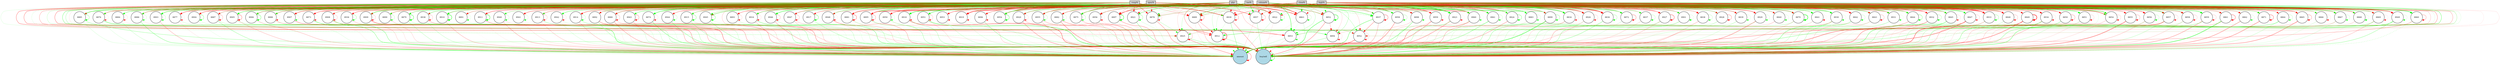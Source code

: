 digraph {
	node [fontsize=9 height=0.2 shape=circle width=0.2]
	"vwap%" [fillcolor=lightgray shape=box style=filled]
	"volume%" [fillcolor=lightgray shape=box style=filled]
	"close%" [fillcolor=lightgray shape=box style=filled]
	"low%" [fillcolor=lightgray shape=box style=filled]
	"high%" [fillcolor=lightgray shape=box style=filled]
	"open%" [fillcolor=lightgray shape=box style=filled]
	plpc [fillcolor=lightgray shape=box style=filled]
	"buy/sell" [fillcolor=lightblue style=filled]
	amount [fillcolor=lightblue style=filled]
	8834 [fillcolor=white style=filled]
	8836 [fillcolor=white style=filled]
	8837 [fillcolor=white style=filled]
	8838 [fillcolor=white style=filled]
	8839 [fillcolor=white style=filled]
	8840 [fillcolor=white style=filled]
	8841 [fillcolor=white style=filled]
	8842 [fillcolor=white style=filled]
	8843 [fillcolor=white style=filled]
	8844 [fillcolor=white style=filled]
	8845 [fillcolor=white style=filled]
	8847 [fillcolor=white style=filled]
	8848 [fillcolor=white style=filled]
	8849 [fillcolor=white style=filled]
	8850 [fillcolor=white style=filled]
	8851 [fillcolor=white style=filled]
	8852 [fillcolor=white style=filled]
	8853 [fillcolor=white style=filled]
	8854 [fillcolor=white style=filled]
	8855 [fillcolor=white style=filled]
	8856 [fillcolor=white style=filled]
	8857 [fillcolor=white style=filled]
	8858 [fillcolor=white style=filled]
	8859 [fillcolor=white style=filled]
	8860 [fillcolor=white style=filled]
	8861 [fillcolor=white style=filled]
	8862 [fillcolor=white style=filled]
	8863 [fillcolor=white style=filled]
	8864 [fillcolor=white style=filled]
	8865 [fillcolor=white style=filled]
	8866 [fillcolor=white style=filled]
	8867 [fillcolor=white style=filled]
	8868 [fillcolor=white style=filled]
	8869 [fillcolor=white style=filled]
	8870 [fillcolor=white style=filled]
	8871 [fillcolor=white style=filled]
	8872 [fillcolor=white style=filled]
	8873 [fillcolor=white style=filled]
	8874 [fillcolor=white style=filled]
	8875 [fillcolor=white style=filled]
	8876 [fillcolor=white style=filled]
	8877 [fillcolor=white style=filled]
	8878 [fillcolor=white style=filled]
	8879 [fillcolor=white style=filled]
	8880 [fillcolor=white style=filled]
	8881 [fillcolor=white style=filled]
	8882 [fillcolor=white style=filled]
	8883 [fillcolor=white style=filled]
	8884 [fillcolor=white style=filled]
	8885 [fillcolor=white style=filled]
	8886 [fillcolor=white style=filled]
	8887 [fillcolor=white style=filled]
	8888 [fillcolor=white style=filled]
	8889 [fillcolor=white style=filled]
	8890 [fillcolor=white style=filled]
	8891 [fillcolor=white style=filled]
	8892 [fillcolor=white style=filled]
	8893 [fillcolor=white style=filled]
	8894 [fillcolor=white style=filled]
	8895 [fillcolor=white style=filled]
	8896 [fillcolor=white style=filled]
	8897 [fillcolor=white style=filled]
	8898 [fillcolor=white style=filled]
	8899 [fillcolor=white style=filled]
	8901 [fillcolor=white style=filled]
	8903 [fillcolor=white style=filled]
	8904 [fillcolor=white style=filled]
	8905 [fillcolor=white style=filled]
	8906 [fillcolor=white style=filled]
	8907 [fillcolor=white style=filled]
	8908 [fillcolor=white style=filled]
	8909 [fillcolor=white style=filled]
	8910 [fillcolor=white style=filled]
	8911 [fillcolor=white style=filled]
	8912 [fillcolor=white style=filled]
	8913 [fillcolor=white style=filled]
	8914 [fillcolor=white style=filled]
	8915 [fillcolor=white style=filled]
	8916 [fillcolor=white style=filled]
	8917 [fillcolor=white style=filled]
	8918 [fillcolor=white style=filled]
	8919 [fillcolor=white style=filled]
	8920 [fillcolor=white style=filled]
	8921 [fillcolor=white style=filled]
	8922 [fillcolor=white style=filled]
	8923 [fillcolor=white style=filled]
	8924 [fillcolor=white style=filled]
	8925 [fillcolor=white style=filled]
	8926 [fillcolor=white style=filled]
	8927 [fillcolor=white style=filled]
	8928 [fillcolor=white style=filled]
	8929 [fillcolor=white style=filled]
	8930 [fillcolor=white style=filled]
	8931 [fillcolor=white style=filled]
	8932 [fillcolor=white style=filled]
	8933 [fillcolor=white style=filled]
	8934 [fillcolor=white style=filled]
	8936 [fillcolor=white style=filled]
	8937 [fillcolor=white style=filled]
	8938 [fillcolor=white style=filled]
	8939 [fillcolor=white style=filled]
	8940 [fillcolor=white style=filled]
	8941 [fillcolor=white style=filled]
	8942 [fillcolor=white style=filled]
	8943 [fillcolor=white style=filled]
	8944 [fillcolor=white style=filled]
	8945 [fillcolor=white style=filled]
	8946 [fillcolor=white style=filled]
	8947 [fillcolor=white style=filled]
	8948 [fillcolor=white style=filled]
	8949 [fillcolor=white style=filled]
	8950 [fillcolor=white style=filled]
	8951 [fillcolor=white style=filled]
	8952 [fillcolor=white style=filled]
	8953 [fillcolor=white style=filled]
	8954 [fillcolor=white style=filled]
	8955 [fillcolor=white style=filled]
	8956 [fillcolor=white style=filled]
	8957 [fillcolor=white style=filled]
	8958 [fillcolor=white style=filled]
	8959 [fillcolor=white style=filled]
	8960 [fillcolor=white style=filled]
	8961 [fillcolor=white style=filled]
	"vwap%" -> 8834 [color=green penwidth=0.3372064631880598 style=solid]
	"vwap%" -> 8836 [color=green penwidth=0.1710065057856125 style=solid]
	"vwap%" -> 8837 [color=red penwidth=0.16516164246659484 style=solid]
	"vwap%" -> 8838 [color=green penwidth=0.3014327574969138 style=solid]
	"vwap%" -> 8839 [color=green penwidth=0.9920299865069845 style=solid]
	"vwap%" -> 8840 [color=green penwidth=0.6519811369549938 style=solid]
	"vwap%" -> 8841 [color=green penwidth=0.3267278093710553 style=solid]
	"vwap%" -> 8842 [color=red penwidth=0.36396491399140607 style=solid]
	"vwap%" -> 8843 [color=green penwidth=0.7538203051532201 style=solid]
	"vwap%" -> 8844 [color=green penwidth=0.9728704727722867 style=solid]
	"vwap%" -> 8845 [color=red penwidth=1.0639023363452813 style=solid]
	"vwap%" -> 8847 [color=red penwidth=0.6975051387926972 style=dotted]
	"vwap%" -> 8848 [color=green penwidth=0.28230933485972554 style=solid]
	"vwap%" -> 8849 [color=green penwidth=0.28867836355870735 style=solid]
	"vwap%" -> 8850 [color=green penwidth=0.4216721782547107 style=solid]
	"vwap%" -> 8851 [color=green penwidth=0.3132215665301784 style=solid]
	"vwap%" -> 8852 [color=green penwidth=0.8357336518817899 style=solid]
	"vwap%" -> 8853 [color=red penwidth=0.8070084200210196 style=solid]
	"vwap%" -> 8854 [color=green penwidth=0.4567563549060938 style=solid]
	"vwap%" -> 8855 [color=red penwidth=0.6558078026291211 style=dotted]
	"vwap%" -> 8856 [color=red penwidth=0.30209075485787934 style=solid]
	"vwap%" -> 8857 [color=red penwidth=0.5864477717713836 style=solid]
	"vwap%" -> 8858 [color=green penwidth=0.23570060452058178 style=solid]
	"vwap%" -> 8859 [color=red penwidth=0.5459559690561347 style=solid]
	"vwap%" -> 8860 [color=green penwidth=0.9700750917150163 style=solid]
	"vwap%" -> 8861 [color=green penwidth=0.23755382768252054 style=solid]
	"vwap%" -> 8862 [color=red penwidth=0.2548831159221573 style=solid]
	"vwap%" -> 8863 [color=red penwidth=0.7205200116672865 style=solid]
	"vwap%" -> 8864 [color=red penwidth=0.5265747920872104 style=solid]
	"vwap%" -> 8865 [color=green penwidth=0.30156836226170436 style=solid]
	"vwap%" -> 8866 [color=green penwidth=0.10301358276228878 style=solid]
	"vwap%" -> 8867 [color=green penwidth=0.436364049922464 style=solid]
	"vwap%" -> 8868 [color=green penwidth=0.1335571550955192 style=solid]
	"vwap%" -> 8869 [color=green penwidth=0.7720720467191899 style=solid]
	"vwap%" -> 8870 [color=red penwidth=0.46409601249625576 style=solid]
	"vwap%" -> 8871 [color=green penwidth=0.3763615511239944 style=solid]
	"vwap%" -> 8872 [color=green penwidth=0.48692763059044497 style=solid]
	"vwap%" -> 8873 [color=green penwidth=0.25961437545710836 style=solid]
	"vwap%" -> 8874 [color=green penwidth=0.4665617209479429 style=dotted]
	"vwap%" -> 8875 [color=green penwidth=0.717483819158472 style=solid]
	"vwap%" -> 8876 [color=red penwidth=0.44117449336641545 style=solid]
	"vwap%" -> 8877 [color=red penwidth=0.39915932749789607 style=solid]
	"vwap%" -> 8878 [color=red penwidth=0.8249943856666154 style=solid]
	"vwap%" -> 8879 [color=red penwidth=0.7221639092796595 style=solid]
	"vwap%" -> 8880 [color=green penwidth=0.7871859248537658 style=solid]
	"vwap%" -> 8881 [color=green penwidth=0.17839930735382242 style=solid]
	"vwap%" -> 8882 [color=green penwidth=0.43045624363907986 style=solid]
	"vwap%" -> 8883 [color=red penwidth=0.6977661244032776 style=dotted]
	"vwap%" -> 8884 [color=red penwidth=0.24410945025989822 style=solid]
	"vwap%" -> 8885 [color=red penwidth=0.3315690521907365 style=solid]
	"vwap%" -> 8886 [color=green penwidth=0.6553523631014465 style=solid]
	"vwap%" -> 8887 [color=red penwidth=0.46284110104110976 style=solid]
	"vwap%" -> 8888 [color=red penwidth=0.254370933430738 style=solid]
	"vwap%" -> 8889 [color=red penwidth=0.4110418887983369 style=solid]
	"vwap%" -> 8890 [color=green penwidth=0.3210323793442089 style=solid]
	"vwap%" -> 8891 [color=green penwidth=0.15279976873185963 style=solid]
	"vwap%" -> 8892 [color=red penwidth=0.2576309256695542 style=solid]
	"vwap%" -> 8893 [color=red penwidth=0.3479002221896906 style=solid]
	"vwap%" -> 8894 [color=green penwidth=0.3387609634433558 style=solid]
	"vwap%" -> 8895 [color=green penwidth=0.2515900747953942 style=solid]
	"vwap%" -> 8896 [color=green penwidth=0.5692956822341235 style=solid]
	"vwap%" -> 8897 [color=red penwidth=0.3926719004781233 style=solid]
	"vwap%" -> 8898 [color=red penwidth=0.15536845583553366 style=solid]
	"vwap%" -> 8899 [color=red penwidth=0.48793605605724977 style=solid]
	"vwap%" -> 8901 [color=red penwidth=0.2224081770783528 style=solid]
	"vwap%" -> 8903 [color=red penwidth=1.0145240787292058 style=solid]
	"vwap%" -> 8904 [color=red penwidth=1.0362000238484297 style=solid]
	"vwap%" -> 8905 [color=red penwidth=0.3377411577845705 style=solid]
	"vwap%" -> 8906 [color=red penwidth=1.1230928127266386 style=solid]
	"vwap%" -> 8907 [color=green penwidth=0.2926871294335883 style=solid]
	"vwap%" -> 8908 [color=green penwidth=0.629712963665429 style=solid]
	"vwap%" -> 8909 [color=red penwidth=0.6905030207578642 style=solid]
	"vwap%" -> 8910 [color=green penwidth=1.2566334658057636 style=solid]
	"vwap%" -> 8911 [color=red penwidth=0.36995388486982894 style=solid]
	"vwap%" -> 8912 [color=red penwidth=0.8171058502805308 style=solid]
	"vwap%" -> 8913 [color=green penwidth=0.4520209974155259 style=solid]
	"vwap%" -> 8914 [color=red penwidth=0.7623478899359145 style=solid]
	"vwap%" -> 8915 [color=red penwidth=0.31826376452989535 style=solid]
	"vwap%" -> 8916 [color=red penwidth=1.008912984090162 style=solid]
	"vwap%" -> 8917 [color=red penwidth=0.13043060044549984 style=solid]
	"vwap%" -> 8918 [color=red penwidth=0.1528955531034528 style=solid]
	"vwap%" -> 8919 [color=green penwidth=0.435648204825848 style=solid]
	"vwap%" -> 8920 [color=green penwidth=0.12414714036244202 style=solid]
	"vwap%" -> 8921 [color=red penwidth=0.879851761729261 style=solid]
	"vwap%" -> 8922 [color=green penwidth=0.5143687363635582 style=solid]
	"vwap%" -> 8923 [color=green penwidth=1.2983531020519994 style=solid]
	"vwap%" -> 8924 [color=red penwidth=0.8527838494508224 style=solid]
	"vwap%" -> 8925 [color=green penwidth=0.2063409132770082 style=solid]
	"vwap%" -> 8926 [color=green penwidth=0.3663647249735821 style=solid]
	"vwap%" -> 8927 [color=red penwidth=0.5528691386879241 style=solid]
	"vwap%" -> 8928 [color=green penwidth=0.16816641146029668 style=solid]
	"vwap%" -> 8929 [color=red penwidth=1.1434957322915082 style=solid]
	"vwap%" -> 8930 [color=green penwidth=0.25261830217116105 style=solid]
	"vwap%" -> 8931 [color=green penwidth=0.21181245238724222 style=solid]
	"vwap%" -> 8932 [color=red penwidth=1.0061869158014285 style=solid]
	"vwap%" -> 8933 [color=red penwidth=0.9795976413975719 style=solid]
	"vwap%" -> 8934 [color=red penwidth=0.4101515014972549 style=solid]
	"vwap%" -> 8936 [color=red penwidth=0.2757049210698519 style=dotted]
	"vwap%" -> 8937 [color=green penwidth=1.0457870163611236 style=dotted]
	"vwap%" -> 8938 [color=green penwidth=0.3987943211681798 style=solid]
	"vwap%" -> 8939 [color=red penwidth=1.5411548671899284 style=solid]
	"vwap%" -> 8940 [color=green penwidth=0.23052753587383382 style=solid]
	"vwap%" -> 8941 [color=green penwidth=0.3327569171818904 style=solid]
	"vwap%" -> 8942 [color=red penwidth=0.36389108952576965 style=dotted]
	"vwap%" -> 8943 [color=red penwidth=0.14369801964739115 style=solid]
	"vwap%" -> 8944 [color=green penwidth=0.10281210916119204 style=solid]
	"vwap%" -> 8945 [color=red penwidth=0.32403884368181834 style=solid]
	"vwap%" -> 8946 [color=green penwidth=0.19733790093782116 style=dotted]
	"vwap%" -> 8947 [color=green penwidth=0.6760310262929725 style=solid]
	"vwap%" -> 8948 [color=red penwidth=0.7946620792189935 style=solid]
	"vwap%" -> 8950 [color=red penwidth=0.3420936823656783 style=solid]
	"vwap%" -> 8951 [color=red penwidth=0.12271975935205914 style=solid]
	"vwap%" -> 8952 [color=green penwidth=0.5039921095977636 style=solid]
	"vwap%" -> 8953 [color=green penwidth=0.3068343895518497 style=solid]
	"vwap%" -> 8954 [color=green penwidth=0.26321127370865505 style=solid]
	"vwap%" -> 8955 [color=red penwidth=0.5450051721425033 style=solid]
	"vwap%" -> 8956 [color=green penwidth=0.15672758770482717 style=solid]
	"vwap%" -> 8957 [color=red penwidth=0.6509336938874484 style=solid]
	"vwap%" -> 8958 [color=green penwidth=0.5179003533230374 style=solid]
	"vwap%" -> 8959 [color=red penwidth=0.4215046280850394 style=solid]
	"vwap%" -> 8960 [color=green penwidth=1.1927536961097096 style=solid]
	"vwap%" -> 8961 [color=red penwidth=0.7875074127691161 style=solid]
	"volume%" -> 8834 [color=red penwidth=1.4369463252514298 style=solid]
	"volume%" -> 8836 [color=red penwidth=0.8244169918895833 style=solid]
	"volume%" -> 8837 [color=red penwidth=0.22352258191623725 style=solid]
	"volume%" -> 8838 [color=red penwidth=0.516521119917202 style=solid]
	"volume%" -> 8839 [color=green penwidth=0.33940849060542116 style=solid]
	"volume%" -> 8840 [color=red penwidth=0.2838347343219341 style=dotted]
	"volume%" -> 8841 [color=red penwidth=0.3242776016845679 style=solid]
	"volume%" -> 8842 [color=green penwidth=0.4015260386998495 style=solid]
	"volume%" -> 8843 [color=green penwidth=0.1999127758520968 style=dotted]
	"volume%" -> 8844 [color=green penwidth=0.15703056602702348 style=solid]
	"volume%" -> 8845 [color=red penwidth=0.6038213559202164 style=solid]
	"volume%" -> 8847 [color=green penwidth=0.26361077055219134 style=solid]
	"volume%" -> 8848 [color=green penwidth=0.6630608056292194 style=solid]
	"volume%" -> 8849 [color=green penwidth=0.2857170197155223 style=solid]
	"volume%" -> 8850 [color=red penwidth=0.14461461674244364 style=solid]
	"volume%" -> 8851 [color=red penwidth=0.11523675451833655 style=solid]
	"volume%" -> 8852 [color=green penwidth=0.15573118437284567 style=solid]
	"volume%" -> 8853 [color=green penwidth=0.41817843188725057 style=solid]
	"volume%" -> 8854 [color=red penwidth=1.3833575042936634 style=solid]
	"volume%" -> 8855 [color=green penwidth=0.24094051840856096 style=solid]
	"volume%" -> 8856 [color=red penwidth=0.22559108706838554 style=solid]
	"volume%" -> 8857 [color=green penwidth=1.1130397158612226 style=solid]
	"volume%" -> 8858 [color=green penwidth=1.2644044333587383 style=solid]
	"volume%" -> 8859 [color=red penwidth=0.11368529455953316 style=solid]
	"volume%" -> 8860 [color=green penwidth=0.10925853650197387 style=solid]
	"volume%" -> 8861 [color=green penwidth=0.3140645070442779 style=solid]
	"volume%" -> 8862 [color=red penwidth=0.19493463742502706 style=solid]
	"volume%" -> 8863 [color=green penwidth=0.891463797874887 style=solid]
	"volume%" -> 8864 [color=green penwidth=0.14989105347541493 style=solid]
	"volume%" -> 8865 [color=green penwidth=0.7582029557032955 style=solid]
	"volume%" -> 8866 [color=green penwidth=0.2338852974822265 style=solid]
	"volume%" -> 8867 [color=green penwidth=1.1954396874028592 style=solid]
	"volume%" -> 8868 [color=green penwidth=0.300109108048193 style=solid]
	"volume%" -> 8869 [color=green penwidth=0.49104260525504606 style=solid]
	"volume%" -> 8870 [color=red penwidth=0.596081476559899 style=solid]
	"volume%" -> 8871 [color=red penwidth=1.0305973460076048 style=dotted]
	"volume%" -> 8872 [color=green penwidth=0.9118351512860521 style=solid]
	"volume%" -> 8873 [color=green penwidth=0.191748492979004 style=solid]
	"volume%" -> 8874 [color=red penwidth=0.17574294878265306 style=solid]
	"volume%" -> 8875 [color=green penwidth=0.21390203497677845 style=solid]
	"volume%" -> 8876 [color=red penwidth=0.18908517235547762 style=solid]
	"volume%" -> 8877 [color=green penwidth=0.6565129879512919 style=solid]
	"volume%" -> 8878 [color=green penwidth=0.10038186648081639 style=solid]
	"volume%" -> 8879 [color=green penwidth=0.5968129149334421 style=solid]
	"volume%" -> 8880 [color=green penwidth=0.9484927493690659 style=solid]
	"volume%" -> 8881 [color=red penwidth=1.4069477788583544 style=solid]
	"volume%" -> 8882 [color=green penwidth=0.21246401503001783 style=solid]
	"volume%" -> 8883 [color=red penwidth=0.2924774440181227 style=solid]
	"volume%" -> 8884 [color=red penwidth=0.4503768193743417 style=solid]
	"volume%" -> 8885 [color=green penwidth=1.3554778526052966 style=solid]
	"volume%" -> 8886 [color=red penwidth=0.8679069627362869 style=solid]
	"volume%" -> 8887 [color=red penwidth=0.2557699093882245 style=solid]
	"volume%" -> 8888 [color=red penwidth=0.5717869804498572 style=dotted]
	"volume%" -> 8889 [color=green penwidth=0.4249815916518588 style=solid]
	"volume%" -> 8890 [color=green penwidth=0.4453645431499347 style=solid]
	"volume%" -> 8891 [color=green penwidth=0.21177610781570305 style=solid]
	"volume%" -> 8892 [color=green penwidth=0.16110879922975407 style=solid]
	"volume%" -> 8893 [color=red penwidth=0.2067848156466035 style=solid]
	"volume%" -> 8894 [color=green penwidth=0.5051692823243249 style=solid]
	"volume%" -> 8895 [color=red penwidth=0.1549998696246741 style=solid]
	"volume%" -> 8896 [color=red penwidth=0.46126767280535386 style=solid]
	"volume%" -> 8897 [color=green penwidth=0.2703528629359757 style=solid]
	"volume%" -> 8898 [color=green penwidth=0.6124103170689557 style=solid]
	"volume%" -> 8899 [color=red penwidth=0.3456188244006685 style=solid]
	"volume%" -> 8901 [color=red penwidth=0.3314250973133 style=solid]
	"volume%" -> 8903 [color=green penwidth=0.5098588780926528 style=solid]
	"volume%" -> 8904 [color=red penwidth=0.24983098742555807 style=solid]
	"volume%" -> 8905 [color=green penwidth=0.2779943960212139 style=solid]
	"volume%" -> 8906 [color=red penwidth=0.38041558178701484 style=solid]
	"volume%" -> 8907 [color=green penwidth=0.9904252353621714 style=solid]
	"volume%" -> 8908 [color=red penwidth=0.37644949451627774 style=solid]
	"volume%" -> 8909 [color=red penwidth=0.1701580215178019 style=solid]
	"volume%" -> 8910 [color=green penwidth=0.26581020045129117 style=solid]
	"volume%" -> 8911 [color=red penwidth=0.1632866178510766 style=solid]
	"volume%" -> 8912 [color=green penwidth=0.25859688194924413 style=solid]
	"volume%" -> 8913 [color=red penwidth=0.8028939913126701 style=solid]
	"volume%" -> 8914 [color=green penwidth=0.5990059710003532 style=solid]
	"volume%" -> 8915 [color=red penwidth=0.3739297921722239 style=solid]
	"volume%" -> 8916 [color=green penwidth=0.49762493448448897 style=solid]
	"volume%" -> 8917 [color=green penwidth=0.14643648476095095 style=solid]
	"volume%" -> 8918 [color=red penwidth=0.45581095514473613 style=solid]
	"volume%" -> 8919 [color=green penwidth=0.13285134302278162 style=solid]
	"volume%" -> 8920 [color=green penwidth=0.15709022061023709 style=solid]
	"volume%" -> 8921 [color=green penwidth=0.3871917179370453 style=solid]
	"volume%" -> 8922 [color=red penwidth=0.526789341967116 style=solid]
	"volume%" -> 8923 [color=red penwidth=1.0787263796765232 style=solid]
	"volume%" -> 8924 [color=red penwidth=0.5769659551468447 style=solid]
	"volume%" -> 8925 [color=green penwidth=0.35921896619311133 style=solid]
	"volume%" -> 8926 [color=red penwidth=1.3581074337294006 style=solid]
	"volume%" -> 8927 [color=green penwidth=0.15273003046703326 style=solid]
	"volume%" -> 8928 [color=red penwidth=0.12323565752822205 style=solid]
	"volume%" -> 8929 [color=green penwidth=0.212424792462242 style=solid]
	"volume%" -> 8930 [color=red penwidth=0.539901808371997 style=solid]
	"volume%" -> 8931 [color=red penwidth=0.3294318156214982 style=solid]
	"volume%" -> 8932 [color=red penwidth=0.1654814364218892 style=dotted]
	"volume%" -> 8933 [color=red penwidth=0.26077675182825466 style=dotted]
	"volume%" -> 8934 [color=red penwidth=0.18955489459147268 style=solid]
	"volume%" -> 8936 [color=green penwidth=0.10098657159121321 style=dotted]
	"volume%" -> 8937 [color=green penwidth=0.4093910986683409 style=solid]
	"volume%" -> 8938 [color=green penwidth=0.8756029065071238 style=solid]
	"volume%" -> 8939 [color=red penwidth=0.39503492448203015 style=dotted]
	"volume%" -> 8940 [color=red penwidth=0.12924219383377972 style=solid]
	"volume%" -> 8941 [color=green penwidth=0.6848862714938978 style=solid]
	"volume%" -> 8942 [color=green penwidth=0.7566763020719696 style=solid]
	"volume%" -> 8943 [color=green penwidth=0.7689775924032254 style=solid]
	"volume%" -> 8944 [color=red penwidth=0.2342640920562963 style=solid]
	"volume%" -> 8945 [color=green penwidth=0.6661422435790652 style=solid]
	"volume%" -> 8946 [color=green penwidth=0.4127237438941931 style=solid]
	"volume%" -> 8947 [color=green penwidth=0.1302355044299163 style=solid]
	"volume%" -> 8948 [color=green penwidth=0.31380776324226 style=solid]
	"volume%" -> 8949 [color=green penwidth=0.29083531237357657 style=solid]
	"volume%" -> 8950 [color=red penwidth=1.0035709789066642 style=solid]
	"volume%" -> 8951 [color=green penwidth=0.7358621520990164 style=dotted]
	"volume%" -> 8952 [color=green penwidth=0.18454197168200187 style=solid]
	"volume%" -> 8953 [color=red penwidth=0.1668114933265089 style=solid]
	"volume%" -> 8954 [color=red penwidth=1.2663960699540713 style=solid]
	"volume%" -> 8955 [color=green penwidth=0.4571263704681112 style=solid]
	"volume%" -> 8956 [color=red penwidth=0.1026705246070526 style=solid]
	"volume%" -> 8957 [color=red penwidth=0.12585034798809266 style=solid]
	"volume%" -> 8958 [color=red penwidth=0.21936360467720856 style=solid]
	"volume%" -> 8959 [color=green penwidth=0.703556446624673 style=solid]
	"volume%" -> 8960 [color=red penwidth=0.15968612173943314 style=solid]
	"volume%" -> 8961 [color=green penwidth=0.3083885721416013 style=solid]
	"close%" -> 8834 [color=green penwidth=0.14125375655418376 style=solid]
	"close%" -> 8836 [color=red penwidth=0.6920801069348533 style=solid]
	"close%" -> 8837 [color=green penwidth=0.3407848494905634 style=solid]
	"close%" -> 8838 [color=green penwidth=0.1413277608698223 style=solid]
	"close%" -> 8839 [color=red penwidth=0.2137100131880365 style=solid]
	"close%" -> 8840 [color=green penwidth=0.4813440091399752 style=solid]
	"close%" -> 8841 [color=green penwidth=0.47567232064552434 style=solid]
	"close%" -> 8842 [color=red penwidth=0.3804646252576145 style=solid]
	"close%" -> 8843 [color=red penwidth=0.4612096827937171 style=solid]
	"close%" -> 8844 [color=red penwidth=0.5361810065511948 style=solid]
	"close%" -> 8845 [color=red penwidth=0.3877410614045902 style=solid]
	"close%" -> 8847 [color=red penwidth=0.17711549055914244 style=solid]
	"close%" -> 8848 [color=green penwidth=0.6135011328347174 style=solid]
	"close%" -> 8849 [color=red penwidth=0.5108693019179238 style=solid]
	"close%" -> 8850 [color=green penwidth=0.21104154880861498 style=solid]
	"close%" -> 8851 [color=red penwidth=0.10976124558450347 style=solid]
	"close%" -> 8852 [color=red penwidth=0.32785706224057787 style=solid]
	"close%" -> 8853 [color=red penwidth=0.5675638181415505 style=solid]
	"close%" -> 8854 [color=green penwidth=1.2202692903677517 style=solid]
	"close%" -> 8855 [color=green penwidth=0.10855004220696672 style=solid]
	"close%" -> 8856 [color=red penwidth=0.16009770629450343 style=solid]
	"close%" -> 8857 [color=green penwidth=0.7726226554248116 style=solid]
	"close%" -> 8858 [color=green penwidth=0.11093129580824072 style=solid]
	"close%" -> 8859 [color=green penwidth=0.3800269596964191 style=solid]
	"close%" -> 8860 [color=red penwidth=0.30204529976513195 style=solid]
	"close%" -> 8861 [color=green penwidth=0.11392344866327712 style=solid]
	"close%" -> 8862 [color=green penwidth=0.6035181673741937 style=solid]
	"close%" -> 8863 [color=green penwidth=0.6022219947185571 style=solid]
	"close%" -> 8864 [color=green penwidth=0.31217122837020206 style=solid]
	"close%" -> 8865 [color=green penwidth=0.955019428295048 style=solid]
	"close%" -> 8866 [color=red penwidth=0.4984703903956109 style=solid]
	"close%" -> 8867 [color=green penwidth=0.11631242885891097 style=solid]
	"close%" -> 8868 [color=green penwidth=0.29309621386296325 style=solid]
	"close%" -> 8869 [color=green penwidth=0.2042458173680376 style=solid]
	"close%" -> 8870 [color=green penwidth=1.245302051826541 style=solid]
	"close%" -> 8871 [color=green penwidth=0.7064043653867174 style=solid]
	"close%" -> 8872 [color=red penwidth=0.21330198692417804 style=solid]
	"close%" -> 8873 [color=green penwidth=0.4628037522883609 style=solid]
	"close%" -> 8874 [color=green penwidth=0.4084384861178051 style=solid]
	"close%" -> 8875 [color=red penwidth=0.6382224451240429 style=solid]
	"close%" -> 8876 [color=red penwidth=0.23381608638232612 style=solid]
	"close%" -> 8877 [color=green penwidth=0.3055818016864551 style=solid]
	"close%" -> 8878 [color=red penwidth=0.6311650927626556 style=solid]
	"close%" -> 8879 [color=green penwidth=0.2874743604861552 style=solid]
	"close%" -> 8880 [color=red penwidth=0.15300087380421468 style=solid]
	"close%" -> 8881 [color=red penwidth=0.2278413648926008 style=solid]
	"close%" -> 8882 [color=green penwidth=0.43610570428321116 style=solid]
	"close%" -> 8883 [color=red penwidth=0.2151812053667607 style=solid]
	"close%" -> 8884 [color=red penwidth=0.18735540123531058 style=solid]
	"close%" -> 8885 [color=green penwidth=0.8289025260638182 style=solid]
	"close%" -> 8886 [color=green penwidth=0.35524844600120564 style=solid]
	"close%" -> 8887 [color=red penwidth=0.7227038196693076 style=solid]
	"close%" -> 8888 [color=red penwidth=0.45881454367110486 style=solid]
	"close%" -> 8889 [color=green penwidth=0.3079503340368256 style=solid]
	"close%" -> 8890 [color=red penwidth=0.24950213612898256 style=solid]
	"close%" -> 8891 [color=green penwidth=0.30525202902371995 style=solid]
	"close%" -> 8892 [color=green penwidth=0.2944911847375636 style=solid]
	"close%" -> 8893 [color=red penwidth=0.2931284289083739 style=solid]
	"close%" -> 8894 [color=red penwidth=0.19336501997343714 style=solid]
	"close%" -> 8895 [color=green penwidth=1.1123362154784622 style=solid]
	"close%" -> 8896 [color=red penwidth=0.4415237597434578 style=solid]
	"close%" -> 8897 [color=red penwidth=0.5803466502498885 style=solid]
	"close%" -> 8898 [color=green penwidth=0.15178101596590166 style=solid]
	"close%" -> 8899 [color=red penwidth=0.4693196865860131 style=solid]
	"close%" -> 8901 [color=red penwidth=0.21000947197446912 style=solid]
	"close%" -> 8903 [color=red penwidth=0.3033823626904173 style=solid]
	"close%" -> 8904 [color=green penwidth=0.2203284711919542 style=solid]
	"close%" -> 8905 [color=green penwidth=0.9604388913088895 style=solid]
	"close%" -> 8906 [color=green penwidth=0.22089754630409447 style=solid]
	"close%" -> 8907 [color=green penwidth=0.10040264236293446 style=solid]
	"close%" -> 8908 [color=red penwidth=0.20664249846356836 style=solid]
	"close%" -> 8909 [color=green penwidth=0.27487395784849344 style=solid]
	"close%" -> 8910 [color=green penwidth=0.25739945990249613 style=solid]
	"close%" -> 8911 [color=red penwidth=0.24474326724051343 style=solid]
	"close%" -> 8912 [color=red penwidth=0.7064467759997398 style=solid]
	"close%" -> 8913 [color=green penwidth=0.11713189483996285 style=solid]
	"close%" -> 8914 [color=green penwidth=0.846718354951474 style=solid]
	"close%" -> 8915 [color=red penwidth=0.4771681546580514 style=solid]
	"close%" -> 8916 [color=green penwidth=0.35729754053003904 style=solid]
	"close%" -> 8917 [color=green penwidth=0.25139886340709705 style=solid]
	"close%" -> 8918 [color=red penwidth=0.2558279045920764 style=dotted]
	"close%" -> 8919 [color=green penwidth=0.3290963837976924 style=dotted]
	"close%" -> 8920 [color=green penwidth=1.1045193880977344 style=solid]
	"close%" -> 8921 [color=green penwidth=0.17471779897014644 style=solid]
	"close%" -> 8922 [color=green penwidth=0.35642827892743045 style=solid]
	"close%" -> 8923 [color=red penwidth=0.15052120182618248 style=solid]
	"close%" -> 8924 [color=red penwidth=0.6163096744066962 style=solid]
	"close%" -> 8925 [color=red penwidth=0.3823725924326309 style=solid]
	"close%" -> 8926 [color=green penwidth=1.0048873550784394 style=solid]
	"close%" -> 8927 [color=red penwidth=0.5321499644538228 style=solid]
	"close%" -> 8928 [color=green penwidth=0.34346249473743096 style=solid]
	"close%" -> 8929 [color=green penwidth=0.10085349842236943 style=solid]
	"close%" -> 8930 [color=red penwidth=0.5687504743096734 style=solid]
	"close%" -> 8931 [color=green penwidth=0.9383141098837413 style=solid]
	"close%" -> 8932 [color=red penwidth=0.14341993507717488 style=solid]
	"close%" -> 8933 [color=red penwidth=0.11759683432106235 style=solid]
	"close%" -> 8934 [color=green penwidth=0.7624253383145501 style=solid]
	"close%" -> 8936 [color=red penwidth=0.13941452242127172 style=solid]
	"close%" -> 8937 [color=red penwidth=0.4128550474056535 style=solid]
	"close%" -> 8938 [color=green penwidth=0.6381085007102083 style=solid]
	"close%" -> 8939 [color=green penwidth=0.13218685288175241 style=solid]
	"close%" -> 8940 [color=red penwidth=0.15083704061282827 style=solid]
	"close%" -> 8941 [color=green penwidth=0.6324837018574585 style=solid]
	"close%" -> 8942 [color=red penwidth=0.10087199288213337 style=solid]
	"close%" -> 8943 [color=red penwidth=0.26020500780860956 style=solid]
	"close%" -> 8944 [color=green penwidth=0.6302094612786014 style=solid]
	"close%" -> 8945 [color=red penwidth=0.12048715960164395 style=solid]
	"close%" -> 8946 [color=red penwidth=0.11189770103250829 style=solid]
	"close%" -> 8947 [color=green penwidth=0.7133784388901364 style=solid]
	"close%" -> 8948 [color=red penwidth=0.11721087785056616 style=solid]
	"close%" -> 8949 [color=green penwidth=0.5847938607120146 style=solid]
	"close%" -> 8950 [color=red penwidth=0.2669718689488598 style=solid]
	"close%" -> 8951 [color=green penwidth=0.37038023880763016 style=solid]
	"close%" -> 8952 [color=green penwidth=0.18918295324262663 style=solid]
	"close%" -> 8953 [color=red penwidth=0.47652904268474394 style=solid]
	"close%" -> 8954 [color=red penwidth=1.586042881360514 style=solid]
	"close%" -> 8955 [color=red penwidth=0.9846786096454722 style=solid]
	"close%" -> 8956 [color=red penwidth=1.5152284785534107 style=dotted]
	"close%" -> 8957 [color=green penwidth=0.19768982078969954 style=solid]
	"close%" -> 8958 [color=red penwidth=0.6647879605778347 style=solid]
	"close%" -> 8959 [color=red penwidth=0.14969411146681932 style=solid]
	"close%" -> 8960 [color=red penwidth=0.15784668544066863 style=solid]
	"close%" -> 8961 [color=red penwidth=0.5396597403826121 style=solid]
	"low%" -> 8834 [color=green penwidth=0.6854064641860903 style=solid]
	"low%" -> 8836 [color=red penwidth=1.9662145265974709 style=solid]
	"low%" -> 8837 [color=green penwidth=0.18374010099432506 style=solid]
	"low%" -> 8838 [color=green penwidth=0.2450261765702064 style=solid]
	"low%" -> 8839 [color=red penwidth=0.33489991136858094 style=solid]
	"low%" -> 8840 [color=red penwidth=0.2446159926389609 style=solid]
	"low%" -> 8841 [color=green penwidth=0.2354586724132791 style=solid]
	"low%" -> 8842 [color=green penwidth=0.43514957175650193 style=solid]
	"low%" -> 8843 [color=green penwidth=0.1408017382323553 style=solid]
	"low%" -> 8844 [color=red penwidth=0.2967968737786877 style=solid]
	"low%" -> 8845 [color=green penwidth=0.1447200561694796 style=solid]
	"low%" -> 8847 [color=green penwidth=0.5872540838948377 style=solid]
	"low%" -> 8848 [color=red penwidth=0.17091057013309696 style=solid]
	"low%" -> 8849 [color=green penwidth=0.13961086508467951 style=solid]
	"low%" -> 8850 [color=red penwidth=0.5764449001177308 style=solid]
	"low%" -> 8851 [color=green penwidth=0.319219881826133 style=solid]
	"low%" -> 8852 [color=red penwidth=0.27216075391045136 style=solid]
	"low%" -> 8853 [color=green penwidth=1.2481041197375298 style=solid]
	"low%" -> 8854 [color=red penwidth=0.3581210199938909 style=solid]
	"low%" -> 8855 [color=green penwidth=0.2647699776115806 style=solid]
	"low%" -> 8856 [color=red penwidth=1.1272668116104292 style=solid]
	"low%" -> 8857 [color=green penwidth=1.5008170621541743 style=solid]
	"low%" -> 8858 [color=green penwidth=0.41542552253112663 style=solid]
	"low%" -> 8859 [color=green penwidth=0.2951055957733999 style=solid]
	"low%" -> 8860 [color=red penwidth=0.10556498484236992 style=solid]
	"low%" -> 8861 [color=red penwidth=0.8445560419670454 style=solid]
	"low%" -> 8862 [color=red penwidth=0.27757519041905176 style=solid]
	"low%" -> 8863 [color=red penwidth=1.3433986966584865 style=solid]
	"low%" -> 8864 [color=red penwidth=0.2621566576899682 style=solid]
	"low%" -> 8865 [color=red penwidth=0.6375331333953068 style=solid]
	"low%" -> 8866 [color=green penwidth=0.6003323068679702 style=solid]
	"low%" -> 8867 [color=red penwidth=0.44845893560115346 style=dotted]
	"low%" -> 8868 [color=red penwidth=1.0710171650089984 style=solid]
	"low%" -> 8869 [color=red penwidth=0.32960868277340083 style=solid]
	"low%" -> 8870 [color=red penwidth=0.2501790528334017 style=solid]
	"low%" -> 8871 [color=red penwidth=0.17636011332581392 style=solid]
	"low%" -> 8872 [color=red penwidth=0.6358495949557331 style=solid]
	"low%" -> 8873 [color=red penwidth=0.3457380807975662 style=solid]
	"low%" -> 8874 [color=red penwidth=0.47653728440856535 style=solid]
	"low%" -> 8875 [color=red penwidth=0.8832234725643641 style=solid]
	"low%" -> 8876 [color=red penwidth=0.9641524326695226 style=solid]
	"low%" -> 8877 [color=red penwidth=0.9520177154211659 style=solid]
	"low%" -> 8878 [color=red penwidth=0.19819441995245535 style=solid]
	"low%" -> 8879 [color=green penwidth=0.2211763317570684 style=solid]
	"low%" -> 8880 [color=green penwidth=0.7726550602626544 style=solid]
	"low%" -> 8881 [color=green penwidth=0.4347003878009901 style=solid]
	"low%" -> 8882 [color=green penwidth=0.3384186877323846 style=solid]
	"low%" -> 8883 [color=green penwidth=0.7636869926775364 style=solid]
	"low%" -> 8884 [color=red penwidth=0.44165843588238474 style=solid]
	"low%" -> 8885 [color=green penwidth=0.2982843937018834 style=solid]
	"low%" -> 8886 [color=green penwidth=0.4889145660497788 style=solid]
	"low%" -> 8887 [color=red penwidth=0.14800038991074044 style=solid]
	"low%" -> 8888 [color=red penwidth=0.9609546016416489 style=solid]
	"low%" -> 8889 [color=green penwidth=1.0799797750366373 style=solid]
	"low%" -> 8890 [color=red penwidth=0.32611968352206433 style=solid]
	"low%" -> 8891 [color=green penwidth=0.18316141867575242 style=solid]
	"low%" -> 8892 [color=red penwidth=0.31724146292688593 style=solid]
	"low%" -> 8893 [color=red penwidth=0.10703734480320687 style=solid]
	"low%" -> 8894 [color=red penwidth=0.27573092918729014 style=solid]
	"low%" -> 8895 [color=green penwidth=0.2554869913802207 style=solid]
	"low%" -> 8896 [color=red penwidth=0.23070226325614004 style=solid]
	"low%" -> 8897 [color=green penwidth=0.600191679394707 style=solid]
	"low%" -> 8898 [color=green penwidth=0.27831028727908724 style=solid]
	"low%" -> 8899 [color=green penwidth=0.8337309603810121 style=solid]
	"low%" -> 8901 [color=red penwidth=0.3647142599315164 style=solid]
	"low%" -> 8903 [color=red penwidth=0.26654844787598386 style=solid]
	"low%" -> 8904 [color=red penwidth=0.38726599413281004 style=solid]
	"low%" -> 8905 [color=red penwidth=0.35373334400325174 style=solid]
	"low%" -> 8906 [color=red penwidth=0.10546755055413891 style=solid]
	"low%" -> 8907 [color=green penwidth=0.47048518170163867 style=solid]
	"low%" -> 8908 [color=green penwidth=0.5105111943767221 style=solid]
	"low%" -> 8909 [color=green penwidth=1.3406961203771024 style=solid]
	"low%" -> 8910 [color=red penwidth=0.4702179116674092 style=solid]
	"low%" -> 8911 [color=green penwidth=0.10113658487543477 style=solid]
	"low%" -> 8912 [color=green penwidth=0.3361455637136125 style=solid]
	"low%" -> 8913 [color=red penwidth=0.3486817564066659 style=solid]
	"low%" -> 8914 [color=red penwidth=0.7904436797049208 style=solid]
	"low%" -> 8915 [color=red penwidth=0.10120600494479175 style=solid]
	"low%" -> 8916 [color=red penwidth=0.5685097729943125 style=solid]
	"low%" -> 8917 [color=green penwidth=0.15352167138958897 style=solid]
	"low%" -> 8918 [color=green penwidth=0.13484432744352587 style=solid]
	"low%" -> 8919 [color=red penwidth=0.22360924301569787 style=solid]
	"low%" -> 8920 [color=red penwidth=0.36270515744682486 style=solid]
	"low%" -> 8921 [color=green penwidth=0.8047155654291108 style=solid]
	"low%" -> 8922 [color=red penwidth=0.4990422669672523 style=solid]
	"low%" -> 8923 [color=red penwidth=0.9745166847938297 style=solid]
	"low%" -> 8924 [color=green penwidth=0.4599554124502345 style=solid]
	"low%" -> 8925 [color=red penwidth=0.25108270072246097 style=solid]
	"low%" -> 8926 [color=green penwidth=0.9379594931383591 style=dotted]
	"low%" -> 8927 [color=red penwidth=0.32912180677866776 style=dotted]
	"low%" -> 8928 [color=red penwidth=0.889688792334242 style=solid]
	"low%" -> 8929 [color=green penwidth=0.560084225039735 style=solid]
	"low%" -> 8930 [color=green penwidth=1.012314935472681 style=solid]
	"low%" -> 8931 [color=green penwidth=0.3486598143132078 style=solid]
	"low%" -> 8932 [color=red penwidth=0.41020574291884915 style=solid]
	"low%" -> 8933 [color=red penwidth=1.6608242459293452 style=solid]
	"low%" -> 8934 [color=green penwidth=0.38894964651521047 style=solid]
	"low%" -> 8936 [color=green penwidth=0.31126299209754527 style=solid]
	"low%" -> 8937 [color=red penwidth=0.4100986366986291 style=solid]
	"low%" -> 8938 [color=green penwidth=0.15950588139465205 style=solid]
	"low%" -> 8939 [color=red penwidth=0.1354108122964401 style=solid]
	"low%" -> 8940 [color=red penwidth=0.5207532098513116 style=solid]
	"low%" -> 8941 [color=green penwidth=0.37268965583151636 style=solid]
	"low%" -> 8942 [color=green penwidth=0.5327005738242553 style=solid]
	"low%" -> 8943 [color=green penwidth=0.2946948865853528 style=solid]
	"low%" -> 8944 [color=green penwidth=0.20668580485712817 style=solid]
	"low%" -> 8945 [color=green penwidth=1.0797778570863261 style=solid]
	"low%" -> 8946 [color=red penwidth=0.4945268466700419 style=solid]
	"low%" -> 8947 [color=green penwidth=0.2927038221031961 style=solid]
	"low%" -> 8948 [color=green penwidth=0.7924128173547539 style=solid]
	"low%" -> 8949 [color=red penwidth=0.5828824283780814 style=solid]
	"low%" -> 8950 [color=green penwidth=0.24143468910544716 style=solid]
	"low%" -> 8951 [color=red penwidth=0.15269663791234372 style=solid]
	"low%" -> 8952 [color=red penwidth=0.3007966592533281 style=solid]
	"low%" -> 8953 [color=red penwidth=0.4371066845521686 style=solid]
	"low%" -> 8954 [color=green penwidth=0.7577698541409594 style=solid]
	"low%" -> 8955 [color=red penwidth=0.40638201207411795 style=solid]
	"low%" -> 8956 [color=red penwidth=0.4106445889472554 style=solid]
	"low%" -> 8957 [color=green penwidth=1.1735430318492333 style=solid]
	"low%" -> 8958 [color=red penwidth=0.6858753191708485 style=solid]
	"low%" -> 8959 [color=red penwidth=0.8035863200720642 style=solid]
	"low%" -> 8960 [color=red penwidth=0.36022247325797685 style=solid]
	"low%" -> 8961 [color=green penwidth=1.0163442432796044 style=dotted]
	"high%" -> 8834 [color=red penwidth=0.26435745246900133 style=solid]
	"high%" -> 8836 [color=red penwidth=0.23455249228121589 style=solid]
	"high%" -> 8837 [color=red penwidth=0.488527127942898 style=solid]
	"high%" -> 8838 [color=red penwidth=1.1371246015605039 style=dotted]
	"high%" -> 8839 [color=red penwidth=0.1363121405074716 style=solid]
	"high%" -> 8840 [color=green penwidth=0.39356711448275816 style=solid]
	"high%" -> 8841 [color=red penwidth=0.23001101413125435 style=solid]
	"high%" -> 8842 [color=red penwidth=0.2450763293600484 style=dotted]
	"high%" -> 8843 [color=green penwidth=1.017883694626012 style=solid]
	"high%" -> 8844 [color=green penwidth=0.1440869952788353 style=solid]
	"high%" -> 8845 [color=green penwidth=0.5511863106881101 style=solid]
	"high%" -> 8847 [color=red penwidth=0.2665915548691026 style=solid]
	"high%" -> 8848 [color=red penwidth=1.1938161512167356 style=solid]
	"high%" -> 8849 [color=green penwidth=0.18934903586859014 style=solid]
	"high%" -> 8850 [color=red penwidth=0.43478738256037164 style=solid]
	"high%" -> 8851 [color=green penwidth=0.3505675988998799 style=dotted]
	"high%" -> 8852 [color=green penwidth=0.1808296650564326 style=solid]
	"high%" -> 8853 [color=green penwidth=0.46536694509505727 style=solid]
	"high%" -> 8854 [color=green penwidth=0.12390107066287874 style=solid]
	"high%" -> 8855 [color=red penwidth=0.6445139278972404 style=solid]
	"high%" -> 8856 [color=green penwidth=0.21032876321160132 style=solid]
	"high%" -> 8857 [color=red penwidth=0.31405307505535973 style=solid]
	"high%" -> 8858 [color=green penwidth=0.31497012817250847 style=solid]
	"high%" -> 8859 [color=green penwidth=0.5377198924911265 style=solid]
	"high%" -> 8860 [color=green penwidth=1.5601203201208964 style=solid]
	"high%" -> 8861 [color=green penwidth=0.19692750999705405 style=solid]
	"high%" -> 8862 [color=green penwidth=0.32596523740718586 style=solid]
	"high%" -> 8863 [color=red penwidth=0.24657798521823776 style=solid]
	"high%" -> 8864 [color=green penwidth=0.3366308325382935 style=dotted]
	"high%" -> 8865 [color=red penwidth=0.7629370857706401 style=solid]
	"high%" -> 8866 [color=red penwidth=0.29953198813786636 style=solid]
	"high%" -> 8867 [color=red penwidth=0.9381465907320728 style=solid]
	"high%" -> 8868 [color=red penwidth=0.8189221094361256 style=solid]
	"high%" -> 8869 [color=green penwidth=0.1902524635400728 style=solid]
	"high%" -> 8870 [color=green penwidth=0.7671504516865789 style=solid]
	"high%" -> 8871 [color=red penwidth=0.3817839268862001 style=solid]
	"high%" -> 8872 [color=green penwidth=0.6672179765001821 style=solid]
	"high%" -> 8873 [color=green penwidth=0.25765944652932654 style=solid]
	"high%" -> 8874 [color=red penwidth=0.497586351499935 style=solid]
	"high%" -> 8875 [color=red penwidth=0.30850546577890847 style=dotted]
	"high%" -> 8876 [color=green penwidth=0.1489795076441703 style=solid]
	"high%" -> 8877 [color=red penwidth=0.1486527553543614 style=solid]
	"high%" -> 8878 [color=green penwidth=0.28793865116671125 style=solid]
	"high%" -> 8879 [color=green penwidth=0.5413742636134685 style=solid]
	"high%" -> 8880 [color=red penwidth=0.4971448390660458 style=solid]
	"high%" -> 8881 [color=green penwidth=0.11016297033126408 style=solid]
	"high%" -> 8882 [color=red penwidth=0.18554515457687248 style=solid]
	"high%" -> 8883 [color=green penwidth=0.47280103087545233 style=solid]
	"high%" -> 8884 [color=green penwidth=0.13751078389711785 style=solid]
	"high%" -> 8886 [color=red penwidth=0.6997467345749718 style=solid]
	"high%" -> 8887 [color=green penwidth=0.35971810948355665 style=solid]
	"high%" -> 8888 [color=green penwidth=0.37607581117286504 style=solid]
	"high%" -> 8889 [color=red penwidth=1.117745314456732 style=dotted]
	"high%" -> 8890 [color=red penwidth=0.6647267356602551 style=solid]
	"high%" -> 8891 [color=green penwidth=0.6041648457227261 style=solid]
	"high%" -> 8892 [color=green penwidth=0.5266527550124996 style=solid]
	"high%" -> 8893 [color=red penwidth=0.735408587615687 style=solid]
	"high%" -> 8894 [color=red penwidth=0.1270891123545906 style=solid]
	"high%" -> 8895 [color=green penwidth=0.6899115682635127 style=solid]
	"high%" -> 8896 [color=green penwidth=0.3162170039586023 style=solid]
	"high%" -> 8897 [color=green penwidth=0.35103740021702223 style=solid]
	"high%" -> 8898 [color=green penwidth=0.11675974333618 style=solid]
	"high%" -> 8899 [color=green penwidth=0.17084696890898848 style=solid]
	"high%" -> 8901 [color=red penwidth=0.49468488510204733 style=solid]
	"high%" -> 8903 [color=green penwidth=0.3434216455325384 style=solid]
	"high%" -> 8904 [color=green penwidth=0.3963075362043236 style=solid]
	"high%" -> 8905 [color=red penwidth=0.2685784372813801 style=solid]
	"high%" -> 8906 [color=green penwidth=0.558080603883486 style=solid]
	"high%" -> 8907 [color=green penwidth=0.303822947756042 style=solid]
	"high%" -> 8908 [color=red penwidth=0.29295731611767933 style=solid]
	"high%" -> 8909 [color=green penwidth=0.4044746538315219 style=solid]
	"high%" -> 8910 [color=red penwidth=0.22485480794548712 style=solid]
	"high%" -> 8911 [color=red penwidth=0.5989043749546664 style=solid]
	"high%" -> 8912 [color=green penwidth=0.8897235033642158 style=solid]
	"high%" -> 8913 [color=red penwidth=0.531121440373939 style=solid]
	"high%" -> 8914 [color=green penwidth=0.33708059930544154 style=solid]
	"high%" -> 8915 [color=red penwidth=0.3722313433761467 style=solid]
	"high%" -> 8916 [color=red penwidth=0.7169006001846471 style=solid]
	"high%" -> 8917 [color=red penwidth=0.41611152375713434 style=solid]
	"high%" -> 8918 [color=green penwidth=0.48683261751711493 style=dotted]
	"high%" -> 8919 [color=green penwidth=0.2648614946925347 style=solid]
	"high%" -> 8920 [color=red penwidth=0.1202177107348365 style=solid]
	"high%" -> 8921 [color=red penwidth=0.17236803578267862 style=solid]
	"high%" -> 8922 [color=red penwidth=0.2378539159134795 style=solid]
	"high%" -> 8923 [color=green penwidth=1.3101577352275444 style=solid]
	"high%" -> 8924 [color=red penwidth=0.2760037644844785 style=solid]
	"high%" -> 8925 [color=green penwidth=0.17716565615293223 style=solid]
	"high%" -> 8926 [color=red penwidth=0.8083678263747892 style=solid]
	"high%" -> 8927 [color=red penwidth=0.7730521648589282 style=solid]
	"high%" -> 8928 [color=green penwidth=0.16334318846818657 style=solid]
	"high%" -> 8929 [color=red penwidth=0.6656644708860424 style=solid]
	"high%" -> 8930 [color=red penwidth=0.36536179354856635 style=solid]
	"high%" -> 8931 [color=red penwidth=0.17558193556632426 style=solid]
	"high%" -> 8932 [color=red penwidth=0.35768526402960976 style=solid]
	"high%" -> 8933 [color=green penwidth=0.9406872012651665 style=dotted]
	"high%" -> 8934 [color=green penwidth=0.18163044087000949 style=solid]
	"high%" -> 8936 [color=green penwidth=0.2113268150536967 style=solid]
	"high%" -> 8937 [color=green penwidth=0.2776759593668887 style=solid]
	"high%" -> 8938 [color=green penwidth=0.274066540863911 style=solid]
	"high%" -> 8939 [color=red penwidth=0.6842734005165849 style=solid]
	"high%" -> 8940 [color=green penwidth=0.3673786077153832 style=solid]
	"high%" -> 8941 [color=green penwidth=0.25101711260949006 style=solid]
	"high%" -> 8942 [color=red penwidth=0.4316619918338114 style=solid]
	"high%" -> 8943 [color=green penwidth=0.41540310436372185 style=solid]
	"high%" -> 8944 [color=red penwidth=0.6419747912979653 style=solid]
	"high%" -> 8945 [color=red penwidth=0.17024191122366478 style=solid]
	"high%" -> 8946 [color=green penwidth=0.204465737200536 style=solid]
	"high%" -> 8947 [color=red penwidth=0.37866640345040503 style=solid]
	"high%" -> 8948 [color=green penwidth=0.21907812420749861 style=solid]
	"high%" -> 8949 [color=red penwidth=1.3857587671956193 style=solid]
	"high%" -> 8950 [color=green penwidth=0.2252635476660255 style=solid]
	"high%" -> 8951 [color=green penwidth=1.1183425228935426 style=solid]
	"high%" -> 8952 [color=red penwidth=0.18255641457765742 style=solid]
	"high%" -> 8953 [color=red penwidth=0.8791565685486538 style=solid]
	"high%" -> 8954 [color=green penwidth=0.7707609395526877 style=dotted]
	"high%" -> 8955 [color=green penwidth=0.7321736887711938 style=solid]
	"high%" -> 8956 [color=green penwidth=0.277822537227019 style=solid]
	"high%" -> 8957 [color=red penwidth=0.38455776277142706 style=solid]
	"high%" -> 8958 [color=green penwidth=0.3344652066463304 style=solid]
	"high%" -> 8959 [color=red penwidth=0.297149678706509 style=solid]
	"high%" -> 8960 [color=red penwidth=1.0022308069780625 style=dotted]
	"high%" -> 8961 [color=green penwidth=0.29475763921553233 style=solid]
	"open%" -> 8834 [color=red penwidth=0.2747671696836771 style=dotted]
	"open%" -> 8836 [color=green penwidth=0.206281730310142 style=solid]
	"open%" -> 8837 [color=green penwidth=0.20393764980598017 style=solid]
	"open%" -> 8838 [color=red penwidth=0.25725388602370597 style=solid]
	"open%" -> 8839 [color=red penwidth=0.11625812305046888 style=solid]
	"open%" -> 8840 [color=green penwidth=0.10108426305494152 style=solid]
	"open%" -> 8841 [color=green penwidth=0.170924514625178 style=dotted]
	"open%" -> 8842 [color=green penwidth=0.10216553446040451 style=solid]
	"open%" -> 8843 [color=green penwidth=0.36299871563519837 style=solid]
	"open%" -> 8844 [color=red penwidth=0.3375633524553233 style=solid]
	"open%" -> 8845 [color=green penwidth=0.20604673184763136 style=solid]
	"open%" -> 8847 [color=green penwidth=0.8013214645402588 style=solid]
	"open%" -> 8848 [color=red penwidth=0.1769174166052891 style=solid]
	"open%" -> 8849 [color=red penwidth=0.17189661803627493 style=solid]
	"open%" -> 8850 [color=green penwidth=0.5019231498221614 style=solid]
	"open%" -> 8851 [color=red penwidth=0.3733368158313035 style=dotted]
	"open%" -> 8852 [color=green penwidth=0.155492727773684 style=solid]
	"open%" -> 8853 [color=red penwidth=0.8373442458088443 style=solid]
	"open%" -> 8854 [color=red penwidth=1.4306414774535845 style=solid]
	"open%" -> 8855 [color=green penwidth=0.13741619898186178 style=dotted]
	"open%" -> 8856 [color=red penwidth=0.27927299271671535 style=solid]
	"open%" -> 8857 [color=green penwidth=0.36448500998815536 style=solid]
	"open%" -> 8858 [color=red penwidth=0.7891182704484859 style=solid]
	"open%" -> 8859 [color=green penwidth=0.3005116142051992 style=solid]
	"open%" -> 8861 [color=green penwidth=0.10384175894124398 style=solid]
	"open%" -> 8862 [color=green penwidth=0.2833463953455103 style=solid]
	"open%" -> 8863 [color=red penwidth=0.5422476972702724 style=solid]
	"open%" -> 8864 [color=red penwidth=0.25215111043245647 style=solid]
	"open%" -> 8865 [color=red penwidth=0.4824403890676875 style=solid]
	"open%" -> 8866 [color=red penwidth=0.17373735538923119 style=solid]
	"open%" -> 8867 [color=red penwidth=0.18332442995747805 style=solid]
	"open%" -> 8868 [color=green penwidth=0.2137299119205466 style=solid]
	"open%" -> 8869 [color=green penwidth=0.37256167059436573 style=solid]
	"open%" -> 8870 [color=green penwidth=0.1987021672552322 style=solid]
	"open%" -> 8871 [color=red penwidth=0.4007799699740282 style=solid]
	"open%" -> 8872 [color=red penwidth=0.2326415577463429 style=solid]
	"open%" -> 8873 [color=red penwidth=0.695238418883809 style=solid]
	"open%" -> 8874 [color=green penwidth=1.2268123168397693 style=solid]
	"open%" -> 8875 [color=red penwidth=0.7810141553806438 style=solid]
	"open%" -> 8876 [color=red penwidth=0.5422392463141031 style=solid]
	"open%" -> 8877 [color=red penwidth=0.29190368815272677 style=solid]
	"open%" -> 8878 [color=red penwidth=0.38833596513135804 style=solid]
	"open%" -> 8879 [color=red penwidth=0.3329304355289551 style=solid]
	"open%" -> 8880 [color=red penwidth=0.31369780763928806 style=solid]
	"open%" -> 8881 [color=red penwidth=0.3767292788086072 style=solid]
	"open%" -> 8882 [color=green penwidth=0.1745634581638481 style=solid]
	"open%" -> 8883 [color=green penwidth=0.6678347656080339 style=solid]
	"open%" -> 8884 [color=green penwidth=0.46826401096818804 style=solid]
	"open%" -> 8885 [color=green penwidth=0.26690473961244476 style=solid]
	"open%" -> 8886 [color=red penwidth=0.39236910231104205 style=solid]
	"open%" -> 8887 [color=green penwidth=0.26220434559596245 style=solid]
	"open%" -> 8888 [color=red penwidth=0.34228042983531975 style=solid]
	"open%" -> 8889 [color=red penwidth=0.2979740717259455 style=solid]
	"open%" -> 8890 [color=red penwidth=0.8249663511362334 style=solid]
	"open%" -> 8891 [color=green penwidth=0.25358438460146593 style=solid]
	"open%" -> 8892 [color=green penwidth=0.6833817814016087 style=solid]
	"open%" -> 8893 [color=green penwidth=0.1129906537853673 style=solid]
	"open%" -> 8894 [color=green penwidth=0.8171477658220384 style=solid]
	"open%" -> 8895 [color=green penwidth=0.6794159328170305 style=solid]
	"open%" -> 8896 [color=red penwidth=0.7388443674119338 style=solid]
	"open%" -> 8897 [color=red penwidth=0.8514397187386162 style=solid]
	"open%" -> 8898 [color=red penwidth=0.37731838132034656 style=solid]
	"open%" -> 8899 [color=green penwidth=0.7886494734413204 style=solid]
	"open%" -> 8901 [color=red penwidth=0.6779502052390168 style=solid]
	"open%" -> 8903 [color=red penwidth=0.1486916360760431 style=solid]
	"open%" -> 8904 [color=red penwidth=0.17709477422725703 style=solid]
	"open%" -> 8905 [color=green penwidth=0.3144494996354579 style=solid]
	"open%" -> 8906 [color=red penwidth=0.28929329036368756 style=solid]
	"open%" -> 8907 [color=red penwidth=1.0287031534642952 style=solid]
	"open%" -> 8908 [color=red penwidth=0.4982274577200234 style=dotted]
	"open%" -> 8909 [color=green penwidth=0.33666296247593575 style=solid]
	"open%" -> 8910 [color=green penwidth=0.16113543077929515 style=solid]
	"open%" -> 8911 [color=red penwidth=1.0632673529105077 style=solid]
	"open%" -> 8912 [color=red penwidth=0.5637686514495879 style=solid]
	"open%" -> 8913 [color=red penwidth=0.205184803816868 style=solid]
	"open%" -> 8914 [color=green penwidth=0.19624434214779374 style=solid]
	"open%" -> 8915 [color=red penwidth=0.6956614430548528 style=solid]
	"open%" -> 8916 [color=green penwidth=0.5120483326095803 style=solid]
	"open%" -> 8917 [color=red penwidth=0.5891777652903635 style=solid]
	"open%" -> 8918 [color=red penwidth=0.2973523340976604 style=solid]
	"open%" -> 8919 [color=green penwidth=0.17518136041414945 style=solid]
	"open%" -> 8920 [color=red penwidth=0.16974182928468734 style=solid]
	"open%" -> 8921 [color=red penwidth=0.2957221329182944 style=solid]
	"open%" -> 8922 [color=green penwidth=0.6456514252832689 style=solid]
	"open%" -> 8923 [color=green penwidth=0.28181200193958256 style=solid]
	"open%" -> 8924 [color=green penwidth=0.2760152018721141 style=solid]
	"open%" -> 8925 [color=green penwidth=0.7299256836310579 style=dotted]
	"open%" -> 8926 [color=red penwidth=0.2968916230333767 style=solid]
	"open%" -> 8927 [color=red penwidth=0.688429021944619 style=solid]
	"open%" -> 8928 [color=green penwidth=0.7140811273688428 style=solid]
	"open%" -> 8929 [color=red penwidth=0.2271670138532268 style=solid]
	"open%" -> 8930 [color=green penwidth=0.8699999584837667 style=solid]
	"open%" -> 8931 [color=red penwidth=0.9770920760328845 style=solid]
	"open%" -> 8932 [color=red penwidth=0.1506891157829701 style=solid]
	"open%" -> 8933 [color=red penwidth=0.9016334605524788 style=solid]
	"open%" -> 8934 [color=red penwidth=0.8971233372374879 style=solid]
	"open%" -> 8936 [color=green penwidth=0.19189690621334904 style=solid]
	"open%" -> 8937 [color=green penwidth=0.12600798882471456 style=solid]
	"open%" -> 8938 [color=green penwidth=0.38216371494281753 style=solid]
	"open%" -> 8939 [color=green penwidth=0.2154309059320433 style=solid]
	"open%" -> 8940 [color=green penwidth=0.14931055046416156 style=solid]
	"open%" -> 8941 [color=red penwidth=0.6196284330460121 style=solid]
	"open%" -> 8942 [color=red penwidth=0.29692141909224856 style=solid]
	"open%" -> 8943 [color=green penwidth=0.24255593965918212 style=solid]
	"open%" -> 8944 [color=red penwidth=0.1789171920650651 style=solid]
	"open%" -> 8945 [color=green penwidth=0.17367581168689605 style=solid]
	"open%" -> 8946 [color=red penwidth=0.24400337363001098 style=solid]
	"open%" -> 8947 [color=red penwidth=0.7166429682689178 style=solid]
	"open%" -> 8948 [color=green penwidth=0.17662292680976613 style=solid]
	"open%" -> 8949 [color=green penwidth=0.35437948969065014 style=solid]
	"open%" -> 8950 [color=red penwidth=0.49134369579730597 style=solid]
	"open%" -> 8951 [color=green penwidth=0.4999333131203956 style=solid]
	"open%" -> 8952 [color=red penwidth=0.17708706247632905 style=solid]
	"open%" -> 8953 [color=green penwidth=0.19392934365721157 style=solid]
	"open%" -> 8954 [color=green penwidth=0.7175043930969047 style=solid]
	"open%" -> 8955 [color=green penwidth=0.22290946057916117 style=solid]
	"open%" -> 8956 [color=red penwidth=0.3123882235830036 style=solid]
	"open%" -> 8957 [color=red penwidth=0.7399052194593713 style=solid]
	"open%" -> 8958 [color=green penwidth=0.47364706711318216 style=solid]
	"open%" -> 8959 [color=red penwidth=0.6119026331802238 style=solid]
	"open%" -> 8960 [color=red penwidth=1.2137054669172438 style=solid]
	"open%" -> 8961 [color=red penwidth=0.22506128534586442 style=solid]
	plpc -> 8834 [color=green penwidth=1.3584411395652127 style=solid]
	plpc -> 8836 [color=red penwidth=0.5924121187096152 style=dotted]
	plpc -> 8837 [color=green penwidth=0.1390120947298567 style=solid]
	plpc -> 8838 [color=red penwidth=0.14955517130678714 style=solid]
	plpc -> 8839 [color=red penwidth=0.8488506865390593 style=solid]
	plpc -> 8840 [color=red penwidth=0.4826537614308023 style=solid]
	plpc -> 8841 [color=green penwidth=1.228303066922634 style=dotted]
	plpc -> 8842 [color=red penwidth=0.9915390434589916 style=solid]
	plpc -> 8843 [color=red penwidth=0.3029079933671931 style=solid]
	plpc -> 8844 [color=green penwidth=0.2990868057334147 style=solid]
	plpc -> 8845 [color=green penwidth=0.2452581569088147 style=solid]
	plpc -> 8847 [color=green penwidth=0.5141246916532959 style=solid]
	plpc -> 8848 [color=red penwidth=0.13956421259540103 style=solid]
	plpc -> 8849 [color=red penwidth=0.5710934701662929 style=solid]
	plpc -> 8850 [color=red penwidth=0.7846360657333702 style=solid]
	plpc -> 8851 [color=green penwidth=0.9580575297493329 style=solid]
	plpc -> 8852 [color=red penwidth=0.48345052040506153 style=solid]
	plpc -> 8853 [color=red penwidth=0.413268644722282 style=solid]
	plpc -> 8854 [color=green penwidth=0.1649168343457872 style=solid]
	plpc -> 8855 [color=red penwidth=0.5604517529964073 style=solid]
	plpc -> 8856 [color=red penwidth=0.4284114539016456 style=solid]
	plpc -> 8857 [color=red penwidth=0.41431572083691093 style=solid]
	plpc -> 8858 [color=red penwidth=0.23032574314558416 style=solid]
	plpc -> 8859 [color=green penwidth=1.254418618475128 style=solid]
	plpc -> 8860 [color=green penwidth=0.4155720737658035 style=solid]
	plpc -> 8861 [color=red penwidth=0.14452658914196664 style=solid]
	plpc -> 8862 [color=red penwidth=0.5495343315503373 style=solid]
	plpc -> 8863 [color=red penwidth=0.5855759279020012 style=solid]
	plpc -> 8864 [color=red penwidth=0.28643898161057707 style=solid]
	plpc -> 8865 [color=red penwidth=0.2556345560601705 style=solid]
	plpc -> 8866 [color=green penwidth=0.17620991513089918 style=solid]
	plpc -> 8867 [color=green penwidth=0.4562242542221223 style=solid]
	plpc -> 8868 [color=green penwidth=0.3981476397386111 style=dotted]
	plpc -> 8869 [color=red penwidth=0.48214473476296194 style=solid]
	plpc -> 8870 [color=red penwidth=0.5513444051174524 style=solid]
	plpc -> 8871 [color=green penwidth=0.4589028032227864 style=solid]
	plpc -> 8872 [color=green penwidth=0.3280354969226145 style=solid]
	plpc -> 8873 [color=red penwidth=0.9112497202154302 style=solid]
	plpc -> 8874 [color=green penwidth=0.3557560374010399 style=solid]
	plpc -> 8875 [color=green penwidth=0.7088435577038377 style=solid]
	plpc -> 8876 [color=green penwidth=0.2781659729313311 style=solid]
	plpc -> 8877 [color=red penwidth=0.5376034416384885 style=solid]
	plpc -> 8878 [color=green penwidth=0.20448352572030054 style=solid]
	plpc -> 8879 [color=green penwidth=0.37636472717949077 style=solid]
	plpc -> 8880 [color=red penwidth=0.5910789597502273 style=solid]
	plpc -> 8881 [color=red penwidth=0.15195734578113662 style=solid]
	plpc -> 8882 [color=red penwidth=0.7627817244190797 style=solid]
	plpc -> 8883 [color=green penwidth=0.15209728522692584 style=solid]
	plpc -> 8884 [color=green penwidth=0.7613920408741084 style=solid]
	plpc -> 8885 [color=red penwidth=0.13956807593549897 style=solid]
	plpc -> 8886 [color=green penwidth=0.2750675376123668 style=solid]
	plpc -> 8887 [color=red penwidth=0.32071834365253926 style=solid]
	plpc -> 8888 [color=green penwidth=0.302515801153551 style=solid]
	plpc -> 8889 [color=red penwidth=0.24542576346089023 style=solid]
	plpc -> 8890 [color=green penwidth=0.2597418746704668 style=solid]
	plpc -> 8891 [color=red penwidth=0.6148925824675417 style=solid]
	plpc -> 8892 [color=red penwidth=0.6183290581591062 style=solid]
	plpc -> 8893 [color=red penwidth=0.5704916817287524 style=solid]
	plpc -> 8895 [color=red penwidth=1.482062615281456 style=solid]
	plpc -> 8896 [color=red penwidth=0.23089683986041876 style=solid]
	plpc -> 8897 [color=red penwidth=1.0098574280935921 style=solid]
	plpc -> 8898 [color=red penwidth=0.3396065172764365 style=solid]
	plpc -> 8899 [color=red penwidth=0.18692979262852827 style=solid]
	plpc -> 8901 [color=green penwidth=0.43825034504878135 style=solid]
	plpc -> 8903 [color=green penwidth=1.0442507933034715 style=solid]
	plpc -> 8904 [color=red penwidth=0.6587426572857425 style=solid]
	plpc -> 8905 [color=green penwidth=0.6454619336680177 style=solid]
	plpc -> 8906 [color=green penwidth=0.2411741915407609 style=solid]
	plpc -> 8907 [color=red penwidth=0.145495701882509 style=solid]
	plpc -> 8908 [color=red penwidth=0.22022364002956163 style=solid]
	plpc -> 8909 [color=red penwidth=0.17357098768249962 style=solid]
	plpc -> 8910 [color=green penwidth=0.12467731156442682 style=solid]
	plpc -> 8911 [color=red penwidth=0.12445146966289472 style=solid]
	plpc -> 8912 [color=red penwidth=0.6177071344587626 style=solid]
	plpc -> 8913 [color=green penwidth=0.11316343385014466 style=solid]
	plpc -> 8914 [color=red penwidth=0.9422410160241249 style=solid]
	plpc -> 8915 [color=green penwidth=0.5528905303155346 style=solid]
	plpc -> 8916 [color=green penwidth=0.47676825736516204 style=solid]
	plpc -> 8917 [color=red penwidth=0.1583649183697255 style=solid]
	plpc -> 8918 [color=green penwidth=1.4230768802182168 style=solid]
	plpc -> 8919 [color=red penwidth=1.800197986126463 style=solid]
	plpc -> 8920 [color=red penwidth=0.10131986948755914 style=solid]
	plpc -> 8921 [color=green penwidth=0.2428285811003373 style=solid]
	plpc -> 8922 [color=red penwidth=0.8838035239551544 style=solid]
	plpc -> 8923 [color=green penwidth=1.4927295960014417 style=solid]
	plpc -> 8924 [color=green penwidth=0.30402996980666647 style=solid]
	plpc -> 8925 [color=red penwidth=0.3924364288080038 style=solid]
	plpc -> 8926 [color=red penwidth=0.5806586193465618 style=solid]
	plpc -> 8927 [color=red penwidth=0.34287385800839193 style=solid]
	plpc -> 8928 [color=red penwidth=0.16260136229352867 style=solid]
	plpc -> 8929 [color=red penwidth=0.24944112641230412 style=solid]
	plpc -> 8930 [color=green penwidth=0.19996932115741234 style=solid]
	plpc -> 8931 [color=green penwidth=0.20945627033330383 style=solid]
	plpc -> 8932 [color=red penwidth=0.3766782407729614 style=solid]
	plpc -> 8933 [color=red penwidth=0.7451174084355375 style=solid]
	plpc -> 8934 [color=red penwidth=0.19586343298876763 style=solid]
	plpc -> 8936 [color=red penwidth=1.0094282272237247 style=solid]
	plpc -> 8937 [color=green penwidth=1.0516744993033649 style=solid]
	plpc -> 8938 [color=red penwidth=0.1037712518432513 style=solid]
	plpc -> 8939 [color=red penwidth=0.22431771536946404 style=dotted]
	plpc -> 8940 [color=green penwidth=0.115237387838262 style=solid]
	plpc -> 8941 [color=red penwidth=0.9004913596243164 style=solid]
	plpc -> 8942 [color=green penwidth=0.8229254578026168 style=solid]
	plpc -> 8943 [color=green penwidth=0.14731375762066173 style=solid]
	plpc -> 8944 [color=red penwidth=0.506813908588616 style=solid]
	plpc -> 8945 [color=green penwidth=0.36336301175573116 style=solid]
	plpc -> 8946 [color=green penwidth=1.3120188513431594 style=solid]
	plpc -> 8947 [color=red penwidth=0.1964152240967026 style=solid]
	plpc -> 8948 [color=red penwidth=0.17021972807440489 style=solid]
	plpc -> 8949 [color=red penwidth=0.9951929288418006 style=solid]
	plpc -> 8950 [color=red penwidth=0.8990617435155379 style=solid]
	plpc -> 8951 [color=green penwidth=0.2174289596007617 style=solid]
	plpc -> 8952 [color=green penwidth=0.4379284901909154 style=solid]
	plpc -> 8953 [color=red penwidth=0.6680466392651145 style=solid]
	plpc -> 8954 [color=green penwidth=0.4309085017858605 style=solid]
	plpc -> 8955 [color=red penwidth=0.37448485411621457 style=solid]
	plpc -> 8956 [color=red penwidth=0.35218476245740205 style=dotted]
	plpc -> 8957 [color=green penwidth=0.1470349763689388 style=solid]
	plpc -> 8958 [color=green penwidth=0.5567572883183717 style=solid]
	plpc -> 8959 [color=red penwidth=0.4832467117134185 style=solid]
	plpc -> 8960 [color=green penwidth=0.4729928562639971 style=solid]
	plpc -> 8961 [color=green penwidth=0.11470198628253324 style=solid]
	8834 -> "buy/sell" [color=green penwidth=0.15926006968267603 style=solid]
	8834 -> amount [color=red penwidth=0.5957232320341255 style=solid]
	8836 -> "buy/sell" [color=green penwidth=0.6475674855244642 style=solid]
	8836 -> amount [color=green penwidth=0.15179214332888083 style=solid]
	8837 -> "buy/sell" [color=red penwidth=0.2810574251442084 style=solid]
	8837 -> amount [color=green penwidth=0.1356955689055319 style=solid]
	8838 -> "buy/sell" [color=red penwidth=0.37506144832166277 style=solid]
	8838 -> amount [color=red penwidth=0.17779207956169374 style=solid]
	8839 -> "buy/sell" [color=green penwidth=0.27169390395960336 style=solid]
	8839 -> amount [color=green penwidth=0.2754420110497833 style=solid]
	8840 -> "buy/sell" [color=red penwidth=0.19797987629154273 style=solid]
	8840 -> amount [color=red penwidth=0.2803284283667352 style=solid]
	8841 -> "buy/sell" [color=red penwidth=0.2515805375029645 style=solid]
	8841 -> amount [color=green penwidth=0.16566357697286355 style=solid]
	8842 -> "buy/sell" [color=green penwidth=0.37055529521760333 style=solid]
	8842 -> amount [color=green penwidth=0.5879873501706537 style=solid]
	8843 -> "buy/sell" [color=green penwidth=0.41306398116529985 style=solid]
	8843 -> amount [color=red penwidth=0.32055432376386794 style=solid]
	8844 -> "buy/sell" [color=red penwidth=0.32884147693166565 style=solid]
	8844 -> amount [color=red penwidth=0.5176950773093129 style=solid]
	8845 -> "buy/sell" [color=green penwidth=0.595113676170228 style=solid]
	8845 -> amount [color=green penwidth=0.7112142954444005 style=solid]
	8847 -> "buy/sell" [color=red penwidth=1.0601846862937139 style=solid]
	8847 -> amount [color=red penwidth=1.088210991845243 style=solid]
	8848 -> "buy/sell" [color=green penwidth=0.2685785964869305 style=solid]
	8848 -> amount [color=green penwidth=0.1176110766443185 style=solid]
	8849 -> "buy/sell" [color=red penwidth=1.028786991465598 style=solid]
	8849 -> amount [color=red penwidth=0.912306182432294 style=solid]
	8850 -> "buy/sell" [color=green penwidth=0.31187236483496383 style=solid]
	8850 -> amount [color=green penwidth=0.5054992225845371 style=solid]
	8851 -> "buy/sell" [color=red penwidth=0.21691776264948684 style=solid]
	8851 -> amount [color=green penwidth=0.3481911778206859 style=solid]
	8852 -> "buy/sell" [color=red penwidth=0.8233563851507452 style=solid]
	8852 -> amount [color=green penwidth=1.2341529822059403 style=solid]
	8853 -> "buy/sell" [color=red penwidth=0.20447416916462063 style=solid]
	8853 -> amount [color=green penwidth=0.32555145311271333 style=solid]
	8854 -> "buy/sell" [color=red penwidth=0.2628352144068187 style=solid]
	8854 -> amount [color=red penwidth=0.1544803936228235 style=solid]
	8855 -> "buy/sell" [color=red penwidth=1.1439378886531648 style=solid]
	8855 -> amount [color=red penwidth=0.161603987625353 style=solid]
	8856 -> "buy/sell" [color=red penwidth=0.4168392500052237 style=solid]
	8856 -> amount [color=green penwidth=0.3593244225214046 style=solid]
	8857 -> "buy/sell" [color=green penwidth=0.40292640960911064 style=solid]
	8857 -> amount [color=red penwidth=1.309420667424274 style=solid]
	8858 -> "buy/sell" [color=red penwidth=0.3101330561765354 style=solid]
	8858 -> amount [color=green penwidth=0.40469619883566454 style=solid]
	8859 -> "buy/sell" [color=red penwidth=0.7504087700448334 style=solid]
	8859 -> amount [color=green penwidth=0.6653451230151102 style=solid]
	8860 -> "buy/sell" [color=green penwidth=0.6860384675499158 style=dotted]
	8860 -> amount [color=red penwidth=0.5971065792807262 style=solid]
	8861 -> "buy/sell" [color=green penwidth=1.464802314543979 style=solid]
	8861 -> amount [color=red penwidth=0.4684300510497127 style=solid]
	8862 -> "buy/sell" [color=red penwidth=0.8455107791231755 style=solid]
	8862 -> amount [color=green penwidth=0.19582252120824986 style=solid]
	8863 -> "buy/sell" [color=green penwidth=0.3364634232919917 style=solid]
	8863 -> amount [color=red penwidth=0.11567315798220174 style=solid]
	8864 -> "buy/sell" [color=green penwidth=0.36380056058810983 style=solid]
	8864 -> amount [color=green penwidth=0.7470322704442569 style=solid]
	8865 -> "buy/sell" [color=red penwidth=0.892365049329495 style=solid]
	8865 -> amount [color=red penwidth=0.3676651703854763 style=solid]
	8866 -> "buy/sell" [color=green penwidth=0.19585828797084331 style=solid]
	8866 -> amount [color=green penwidth=0.11823935927021356 style=solid]
	8867 -> "buy/sell" [color=green penwidth=0.27588878771681347 style=solid]
	8867 -> amount [color=red penwidth=0.3858888178053783 style=solid]
	8868 -> "buy/sell" [color=red penwidth=0.11089612258183146 style=solid]
	8868 -> amount [color=red penwidth=0.2610353276305625 style=solid]
	8869 -> "buy/sell" [color=red penwidth=0.4590565294484452 style=solid]
	8869 -> amount [color=green penwidth=0.6736483708358395 style=solid]
	8870 -> "buy/sell" [color=red penwidth=0.3318234587855338 style=solid]
	8870 -> amount [color=green penwidth=0.47077800139920156 style=solid]
	8871 -> "buy/sell" [color=red penwidth=0.8772328971672335 style=solid]
	8871 -> amount [color=red penwidth=0.2112533005225074 style=solid]
	8872 -> "buy/sell" [color=green penwidth=0.2070625654816594 style=solid]
	8872 -> amount [color=green penwidth=0.13631439537981155 style=solid]
	8873 -> "buy/sell" [color=green penwidth=0.4815700965482901 style=solid]
	8873 -> amount [color=green penwidth=0.754628737548131 style=solid]
	8874 -> "buy/sell" [color=green penwidth=0.17434211256209564 style=solid]
	8874 -> amount [color=green penwidth=0.8347491126893688 style=solid]
	8875 -> "buy/sell" [color=red penwidth=0.5600538623642437 style=solid]
	8875 -> amount [color=green penwidth=0.16661985341810637 style=solid]
	8876 -> "buy/sell" [color=green penwidth=1.12869960597798 style=solid]
	8876 -> amount [color=green penwidth=0.21167148531398894 style=solid]
	8877 -> "buy/sell" [color=green penwidth=0.2990874935274178 style=solid]
	8877 -> amount [color=red penwidth=0.16718176665772372 style=solid]
	8878 -> "buy/sell" [color=red penwidth=0.736619478367107 style=solid]
	8878 -> amount [color=green penwidth=0.10707819187994534 style=solid]
	8879 -> "buy/sell" [color=green penwidth=0.3503922098215386 style=solid]
	8879 -> amount [color=green penwidth=0.416783417070385 style=solid]
	8880 -> "buy/sell" [color=red penwidth=0.41322367357270184 style=solid]
	8880 -> amount [color=red penwidth=0.6613189243493032 style=solid]
	8881 -> "buy/sell" [color=red penwidth=0.17981256869009316 style=solid]
	8881 -> amount [color=green penwidth=0.3587899968227851 style=solid]
	8882 -> "buy/sell" [color=red penwidth=0.7418575190399622 style=solid]
	8882 -> amount [color=red penwidth=0.9048665353000691 style=solid]
	8883 -> "buy/sell" [color=green penwidth=0.1103650655956814 style=solid]
	8883 -> amount [color=red penwidth=0.19673071247721569 style=solid]
	8884 -> "buy/sell" [color=red penwidth=0.14174626900775708 style=solid]
	8884 -> amount [color=green penwidth=0.3330375722798261 style=solid]
	8885 -> "buy/sell" [color=green penwidth=0.5920810987304199 style=solid]
	8885 -> amount [color=green penwidth=0.24664636983540533 style=solid]
	8886 -> "buy/sell" [color=red penwidth=0.17378926113431142 style=solid]
	8886 -> amount [color=green penwidth=0.7536687738388285 style=solid]
	8887 -> "buy/sell" [color=green penwidth=0.34149180288279535 style=solid]
	8887 -> amount [color=green penwidth=0.6018546738837004 style=solid]
	8888 -> "buy/sell" [color=red penwidth=0.6327945344087004 style=solid]
	8888 -> amount [color=green penwidth=0.20418332800802264 style=solid]
	8889 -> "buy/sell" [color=red penwidth=0.47944058945792745 style=solid]
	8889 -> amount [color=red penwidth=0.1637322259978939 style=solid]
	8890 -> "buy/sell" [color=red penwidth=0.4212206733433358 style=dotted]
	8890 -> amount [color=red penwidth=0.31867445743658107 style=solid]
	8891 -> "buy/sell" [color=green penwidth=0.22338760922544482 style=solid]
	8891 -> amount [color=red penwidth=0.15087142928928948 style=dotted]
	8892 -> "buy/sell" [color=red penwidth=0.8306735522217195 style=solid]
	8892 -> amount [color=green penwidth=0.47459481768680134 style=solid]
	8893 -> "buy/sell" [color=green penwidth=0.3311622368644938 style=solid]
	8893 -> amount [color=green penwidth=0.29511301582613186 style=dotted]
	8894 -> "buy/sell" [color=green penwidth=0.23913912091469292 style=solid]
	8894 -> amount [color=green penwidth=0.5984070427676406 style=solid]
	8895 -> "buy/sell" [color=red penwidth=0.35720406332204635 style=solid]
	8895 -> amount [color=green penwidth=0.5675388310922812 style=solid]
	8896 -> "buy/sell" [color=red penwidth=0.1698056609660224 style=solid]
	8896 -> amount [color=green penwidth=0.6359697944786548 style=solid]
	8897 -> "buy/sell" [color=red penwidth=0.692124075179478 style=solid]
	8897 -> amount [color=green penwidth=0.21367436356320618 style=solid]
	8898 -> "buy/sell" [color=green penwidth=0.8969256287004105 style=solid]
	8898 -> amount [color=red penwidth=0.32749268094724715 style=solid]
	8899 -> "buy/sell" [color=green penwidth=1.4667089462026188 style=solid]
	8899 -> amount [color=red penwidth=0.31307814057321404 style=solid]
	8901 -> "buy/sell" [color=red penwidth=0.10822931845925607 style=solid]
	8901 -> amount [color=green penwidth=0.6324887993497452 style=solid]
	8903 -> "buy/sell" [color=green penwidth=0.11594480766118553 style=dotted]
	8903 -> amount [color=red penwidth=0.5594907500548625 style=solid]
	8904 -> "buy/sell" [color=green penwidth=0.24966921238973855 style=solid]
	8904 -> amount [color=green penwidth=0.1596749402124235 style=solid]
	8905 -> "buy/sell" [color=green penwidth=0.4444440432515768 style=solid]
	8905 -> amount [color=red penwidth=0.4538494714584067 style=solid]
	8906 -> "buy/sell" [color=green penwidth=0.1595975931513185 style=solid]
	8906 -> amount [color=red penwidth=0.4663511753269568 style=solid]
	8907 -> "buy/sell" [color=red penwidth=0.78547693438094 style=solid]
	8907 -> amount [color=red penwidth=0.11935165683070685 style=solid]
	8908 -> "buy/sell" [color=red penwidth=0.6050566534699812 style=solid]
	8908 -> amount [color=green penwidth=0.7946699014841109 style=solid]
	8909 -> "buy/sell" [color=red penwidth=1.041718271457936 style=solid]
	8909 -> amount [color=red penwidth=0.22362095027209694 style=solid]
	8910 -> "buy/sell" [color=red penwidth=0.41410523314605785 style=dotted]
	8910 -> amount [color=red penwidth=0.5107438948124708 style=solid]
	8911 -> "buy/sell" [color=red penwidth=0.798199560800397 style=solid]
	8911 -> amount [color=red penwidth=0.12155574996208066 style=solid]
	8912 -> "buy/sell" [color=green penwidth=0.4263676865734617 style=solid]
	8912 -> amount [color=green penwidth=0.18092437784699184 style=solid]
	8913 -> "buy/sell" [color=green penwidth=0.6152444596230934 style=solid]
	8913 -> amount [color=red penwidth=0.39632052032375165 style=solid]
	8914 -> "buy/sell" [color=green penwidth=0.5858484597480507 style=solid]
	8914 -> amount [color=red penwidth=0.4655914365321938 style=solid]
	8915 -> "buy/sell" [color=green penwidth=0.39184800455186064 style=solid]
	8915 -> amount [color=green penwidth=0.521946381346084 style=solid]
	8916 -> "buy/sell" [color=green penwidth=0.839095516378164 style=solid]
	8916 -> amount [color=red penwidth=0.46060141365935336 style=solid]
	8917 -> "buy/sell" [color=green penwidth=0.175018301352923 style=solid]
	8917 -> amount [color=green penwidth=0.4859022442033353 style=solid]
	8918 -> "buy/sell" [color=red penwidth=1.1464645625777972 style=solid]
	8918 -> amount [color=green penwidth=0.47396942992155244 style=solid]
	8919 -> "buy/sell" [color=green penwidth=0.21858827379801182 style=solid]
	8919 -> amount [color=green penwidth=0.20371933475389684 style=solid]
	8920 -> "buy/sell" [color=red penwidth=0.5475861900328463 style=solid]
	8920 -> amount [color=red penwidth=0.7226831631936991 style=solid]
	8921 -> "buy/sell" [color=green penwidth=0.2248951593450197 style=solid]
	8921 -> amount [color=green penwidth=0.7085494208132689 style=solid]
	8922 -> "buy/sell" [color=red penwidth=0.1856392240682835 style=solid]
	8922 -> amount [color=green penwidth=0.2957808859778794 style=solid]
	8923 -> "buy/sell" [color=red penwidth=0.8010941538208349 style=solid]
	8923 -> amount [color=green penwidth=0.5116370133238857 style=solid]
	8924 -> "buy/sell" [color=red penwidth=0.6292893822490686 style=solid]
	8924 -> amount [color=red penwidth=0.14475774523754165 style=solid]
	8925 -> "buy/sell" [color=green penwidth=0.5367083064049292 style=solid]
	8925 -> amount [color=red penwidth=0.7702782728024771 style=solid]
	8926 -> "buy/sell" [color=red penwidth=0.3594070429310011 style=solid]
	8926 -> amount [color=green penwidth=0.25889999987703793 style=solid]
	8927 -> "buy/sell" [color=red penwidth=0.4224353428194306 style=solid]
	8927 -> amount [color=green penwidth=0.5604115900373776 style=solid]
	8928 -> "buy/sell" [color=green penwidth=0.23417645466777634 style=solid]
	8928 -> amount [color=green penwidth=0.28457569188013787 style=solid]
	8929 -> "buy/sell" [color=red penwidth=0.8822102532726973 style=solid]
	8929 -> amount [color=green penwidth=0.3152218155757448 style=solid]
	8930 -> "buy/sell" [color=green penwidth=0.8762962424423352 style=solid]
	8930 -> amount [color=red penwidth=0.5899156615824839 style=solid]
	8931 -> "buy/sell" [color=green penwidth=0.43913832397709773 style=solid]
	8931 -> amount [color=green penwidth=0.23327949858813898 style=solid]
	8932 -> "buy/sell" [color=red penwidth=0.36170849936715477 style=solid]
	8932 -> amount [color=red penwidth=0.807809439048299 style=solid]
	8933 -> "buy/sell" [color=green penwidth=0.8458910666289954 style=dotted]
	8933 -> amount [color=red penwidth=0.4900247103523958 style=solid]
	8934 -> "buy/sell" [color=red penwidth=0.5096850074233349 style=solid]
	8934 -> amount [color=green penwidth=0.9372129922108555 style=solid]
	8936 -> "buy/sell" [color=red penwidth=0.13498150432002737 style=solid]
	8936 -> amount [color=red penwidth=0.32788218889496457 style=solid]
	8937 -> "buy/sell" [color=red penwidth=0.5598494163253143 style=solid]
	8937 -> amount [color=green penwidth=1.002045224558343 style=solid]
	8938 -> "buy/sell" [color=red penwidth=0.6672511679247081 style=solid]
	8938 -> amount [color=green penwidth=0.3666663253707698 style=solid]
	8939 -> "buy/sell" [color=red penwidth=0.6965872826323715 style=solid]
	8939 -> amount [color=green penwidth=0.68883136071986 style=solid]
	8940 -> "buy/sell" [color=red penwidth=0.3163070959669683 style=solid]
	8940 -> amount [color=red penwidth=0.593594079216151 style=solid]
	8941 -> "buy/sell" [color=red penwidth=0.10748348318051365 style=solid]
	8941 -> amount [color=red penwidth=0.217721308025132 style=solid]
	8942 -> "buy/sell" [color=green penwidth=0.2179341693955591 style=solid]
	8942 -> amount [color=green penwidth=0.2543081719289742 style=solid]
	8943 -> "buy/sell" [color=green penwidth=0.371458147278553 style=dotted]
	8943 -> amount [color=red penwidth=0.5189696922711347 style=solid]
	8944 -> "buy/sell" [color=green penwidth=0.1256648004137406 style=solid]
	8944 -> amount [color=green penwidth=0.6690955749908077 style=solid]
	8945 -> "buy/sell" [color=green penwidth=0.16960865377791945 style=solid]
	8945 -> amount [color=green penwidth=0.5415650342309457 style=solid]
	8946 -> "buy/sell" [color=green penwidth=0.4485570938886073 style=solid]
	8946 -> amount [color=red penwidth=0.6360268040976075 style=solid]
	8947 -> "buy/sell" [color=red penwidth=0.3876875364560246 style=solid]
	8947 -> amount [color=red penwidth=0.3792315587913384 style=solid]
	8948 -> "buy/sell" [color=red penwidth=0.609481509553933 style=solid]
	8948 -> amount [color=red penwidth=0.3058161980753439 style=solid]
	8949 -> "buy/sell" [color=green penwidth=0.6149525159755692 style=solid]
	8949 -> amount [color=green penwidth=0.924901346321951 style=solid]
	8950 -> "buy/sell" [color=green penwidth=0.4574441813492348 style=solid]
	8950 -> amount [color=red penwidth=0.11862524670761335 style=solid]
	8951 -> "buy/sell" [color=green penwidth=1.1841204212386733 style=solid]
	8951 -> amount [color=red penwidth=0.27811305533187736 style=solid]
	8952 -> "buy/sell" [color=red penwidth=1.1158766289581705 style=solid]
	8952 -> amount [color=red penwidth=0.5660613780526524 style=solid]
	8953 -> "buy/sell" [color=red penwidth=0.13122959229687603 style=solid]
	8953 -> amount [color=green penwidth=0.29418014127823866 style=solid]
	8954 -> "buy/sell" [color=red penwidth=0.11460376475460175 style=solid]
	8954 -> amount [color=green penwidth=0.12198134903524534 style=solid]
	8955 -> "buy/sell" [color=red penwidth=0.5313469196182405 style=solid]
	8955 -> amount [color=red penwidth=0.4893045800927781 style=solid]
	8956 -> "buy/sell" [color=red penwidth=0.20951412375151068 style=solid]
	8956 -> amount [color=green penwidth=0.32739089827296697 style=solid]
	8957 -> "buy/sell" [color=green penwidth=0.5154353567781217 style=solid]
	8957 -> amount [color=red penwidth=0.2638353849684306 style=solid]
	8958 -> "buy/sell" [color=red penwidth=0.920648956335891 style=solid]
	8958 -> amount [color=green penwidth=0.29065450457458697 style=dotted]
	8959 -> "buy/sell" [color=red penwidth=0.8198345149950464 style=solid]
	8959 -> amount [color=red penwidth=0.33449806450252473 style=solid]
	8960 -> "buy/sell" [color=green penwidth=0.3967260023692394 style=solid]
	8960 -> amount [color=red penwidth=0.9528536233339597 style=solid]
	8961 -> "buy/sell" [color=green penwidth=0.6982901019749496 style=solid]
	8961 -> amount [color=green penwidth=0.4677900391164215 style=solid]
	"buy/sell" -> "buy/sell" [color=green penwidth=1.0592352118924762 style=solid]
	amount -> amount [color=red penwidth=0.7775698543398706 style=solid]
	8834 -> 8834 [color=red penwidth=0.19625722039651533 style=solid]
	8836 -> 8836 [color=green penwidth=0.5270626457205958 style=solid]
	8837 -> 8837 [color=green penwidth=0.3780619674929282 style=solid]
	8838 -> 8838 [color=green penwidth=0.37032334823756186 style=solid]
	8839 -> 8839 [color=green penwidth=0.19435426181122412 style=solid]
	8840 -> 8840 [color=green penwidth=0.20906457687882735 style=solid]
	8841 -> 8841 [color=red penwidth=0.3581095324609179 style=dotted]
	8842 -> 8842 [color=green penwidth=0.35173778698217917 style=solid]
	8843 -> 8843 [color=red penwidth=0.47257029703886133 style=solid]
	8844 -> 8844 [color=green penwidth=0.7455734893337785 style=solid]
	8845 -> 8845 [color=red penwidth=0.2135348713897333 style=solid]
	8847 -> 8847 [color=red penwidth=0.3230021586327919 style=solid]
	8848 -> 8848 [color=red penwidth=0.43607476118899524 style=solid]
	8849 -> 8849 [color=red penwidth=1.96692640568388 style=solid]
	8850 -> 8850 [color=red penwidth=0.6223681522046541 style=solid]
	8851 -> 8851 [color=red penwidth=0.26753619476672297 style=solid]
	8852 -> 8852 [color=green penwidth=1.3711994899025863 style=solid]
	8853 -> 8853 [color=green penwidth=0.20972000030928617 style=solid]
	8854 -> 8854 [color=red penwidth=0.30847561867749873 style=solid]
	8855 -> 8855 [color=red penwidth=0.509476014980187 style=solid]
	8856 -> 8856 [color=green penwidth=0.3509579998044312 style=solid]
	8857 -> 8857 [color=red penwidth=0.25953984163003685 style=solid]
	8858 -> 8858 [color=red penwidth=0.30874010963218845 style=solid]
	8859 -> 8859 [color=red penwidth=0.32356988716112745 style=solid]
	8860 -> 8860 [color=red penwidth=0.5741672140818694 style=solid]
	8861 -> 8861 [color=red penwidth=0.9609533878083477 style=solid]
	8862 -> 8862 [color=green penwidth=0.21777167680119758 style=solid]
	8863 -> 8863 [color=green penwidth=0.29436423161798675 style=solid]
	8864 -> 8864 [color=green penwidth=0.368971215608463 style=solid]
	8865 -> 8865 [color=red penwidth=0.6375578613105481 style=solid]
	8866 -> 8866 [color=red penwidth=0.16928243021197942 style=solid]
	8867 -> 8867 [color=green penwidth=0.29592708324218175 style=solid]
	8868 -> 8868 [color=green penwidth=0.7699671574413667 style=dotted]
	8869 -> 8869 [color=red penwidth=0.16474505078528945 style=solid]
	8870 -> 8870 [color=green penwidth=1.793987125265202 style=solid]
	8871 -> 8871 [color=red penwidth=0.9230972710275356 style=solid]
	8872 -> 8872 [color=red penwidth=0.7599176041645815 style=solid]
	8873 -> 8873 [color=red penwidth=0.11689672600818019 style=solid]
	8874 -> 8874 [color=red penwidth=0.19844099215858207 style=solid]
	8875 -> 8875 [color=green penwidth=0.47485859373309136 style=solid]
	8876 -> 8876 [color=red penwidth=0.1501074365927814 style=solid]
	8877 -> 8877 [color=red penwidth=0.1282757349910268 style=solid]
	8878 -> 8878 [color=red penwidth=0.2729133316367065 style=solid]
	8879 -> 8879 [color=green penwidth=1.1588073268099306 style=solid]
	8880 -> 8880 [color=red penwidth=0.4158830836821962 style=solid]
	8881 -> 8881 [color=red penwidth=0.9444424751871778 style=solid]
	8882 -> 8882 [color=green penwidth=0.2399392903527255 style=solid]
	8883 -> 8883 [color=green penwidth=0.23057454930662977 style=solid]
	8884 -> 8884 [color=red penwidth=0.22142769256608524 style=solid]
	8885 -> 8885 [color=green penwidth=0.6088347901054415 style=solid]
	8886 -> 8886 [color=green penwidth=0.2807181631389065 style=solid]
	8887 -> 8887 [color=red penwidth=0.4949996410967421 style=solid]
	8888 -> 8888 [color=red penwidth=0.15057762225861376 style=solid]
	8889 -> 8889 [color=red penwidth=0.6131828777171939 style=solid]
	8890 -> 8890 [color=green penwidth=0.42619905250327683 style=solid]
	8891 -> 8891 [color=green penwidth=0.19572687940861622 style=solid]
	8893 -> 8893 [color=red penwidth=0.2883237979765743 style=solid]
	8894 -> 8894 [color=red penwidth=0.19881173249572337 style=solid]
	8895 -> 8895 [color=red penwidth=0.6198240807982712 style=solid]
	8896 -> 8896 [color=red penwidth=0.1729508935975746 style=solid]
	8897 -> 8897 [color=green penwidth=1.3264998544930355 style=solid]
	8898 -> 8898 [color=green penwidth=0.11128106789828274 style=solid]
	8899 -> 8899 [color=green penwidth=0.5815380073941236 style=solid]
	8901 -> 8901 [color=green penwidth=0.8569085066024736 style=dotted]
	8903 -> 8903 [color=green penwidth=0.39048699699995904 style=solid]
	8904 -> 8904 [color=green penwidth=0.7336534642577179 style=solid]
	8905 -> 8905 [color=red penwidth=0.8219689531474137 style=solid]
	8906 -> 8906 [color=green penwidth=0.8924818756382487 style=solid]
	8907 -> 8907 [color=green penwidth=0.22643242939903044 style=solid]
	8908 -> 8908 [color=red penwidth=0.37619801815125453 style=solid]
	8909 -> 8909 [color=red penwidth=0.390022007884975 style=solid]
	8910 -> 8910 [color=green penwidth=1.4288756800393645 style=solid]
	8911 -> 8911 [color=green penwidth=1.1956328073566513 style=solid]
	8912 -> 8912 [color=red penwidth=1.5597919669922986 style=solid]
	8913 -> 8913 [color=red penwidth=0.3694510119983605 style=solid]
	8914 -> 8914 [color=green penwidth=0.3666257568414829 style=solid]
	8915 -> 8915 [color=green penwidth=0.7232967615590172 style=solid]
	8916 -> 8916 [color=red penwidth=0.21243692096381653 style=solid]
	8917 -> 8917 [color=green penwidth=0.8258126188868576 style=solid]
	8918 -> 8918 [color=red penwidth=0.14356181878045063 style=dotted]
	8919 -> 8919 [color=red penwidth=0.10929118729957189 style=solid]
	8920 -> 8920 [color=red penwidth=0.2309835616279403 style=solid]
	8921 -> 8921 [color=green penwidth=0.6045624265255133 style=solid]
	8922 -> 8922 [color=green penwidth=0.4459193301703911 style=solid]
	8923 -> 8923 [color=red penwidth=0.1095638161195828 style=solid]
	8924 -> 8924 [color=green penwidth=0.7855203247665653 style=solid]
	8925 -> 8925 [color=red penwidth=0.496809620634001 style=solid]
	8926 -> 8926 [color=red penwidth=0.3018202045757489 style=solid]
	8927 -> 8927 [color=red penwidth=1.0385576330419335 style=solid]
	8928 -> 8928 [color=red penwidth=0.6819380099758675 style=solid]
	8929 -> 8929 [color=green penwidth=0.24637957344099568 style=solid]
	8930 -> 8930 [color=green penwidth=0.1700841228189397 style=solid]
	8931 -> 8931 [color=green penwidth=0.15957807408205565 style=solid]
	8932 -> 8932 [color=green penwidth=0.4847606515541666 style=solid]
	8933 -> 8933 [color=green penwidth=0.5681276808765828 style=solid]
	8934 -> 8934 [color=red penwidth=0.1739544282806642 style=solid]
	8936 -> 8936 [color=green penwidth=0.6000088283497572 style=solid]
	8937 -> 8937 [color=red penwidth=0.8506845012208932 style=solid]
	8938 -> 8938 [color=red penwidth=0.3768895134692247 style=solid]
	8939 -> 8939 [color=red penwidth=0.6090987083531149 style=solid]
	8940 -> 8940 [color=green penwidth=0.30478121928799684 style=solid]
	8941 -> 8941 [color=green penwidth=0.24986700775523693 style=solid]
	8942 -> 8942 [color=red penwidth=0.19304382775375317 style=solid]
	8943 -> 8943 [color=red penwidth=0.6718816897848191 style=solid]
	8944 -> 8944 [color=green penwidth=0.3548813523279273 style=solid]
	8945 -> 8945 [color=green penwidth=0.8619612118870114 style=solid]
	8946 -> 8946 [color=red penwidth=0.46930788261700696 style=solid]
	8947 -> 8947 [color=red penwidth=0.4347060235303202 style=solid]
	8948 -> 8948 [color=red penwidth=0.4728659484784221 style=dotted]
	8949 -> 8949 [color=green penwidth=0.2334208978375735 style=solid]
	8950 -> 8950 [color=green penwidth=0.2560103356123266 style=solid]
	8951 -> 8951 [color=red penwidth=0.41390185253552014 style=solid]
	8952 -> 8952 [color=red penwidth=0.26506969232941274 style=solid]
	8953 -> 8953 [color=red penwidth=0.3043045043845106 style=dotted]
	8954 -> 8954 [color=green penwidth=0.9268558674412422 style=solid]
	8955 -> 8955 [color=green penwidth=0.3523889900376501 style=solid]
	8956 -> 8956 [color=red penwidth=0.14172693698071995 style=solid]
	8957 -> 8957 [color=red penwidth=0.5320792718405627 style=solid]
	8958 -> 8958 [color=green penwidth=0.4403581377432817 style=solid]
	8959 -> 8959 [color=red penwidth=0.11202270763837525 style=solid]
	8960 -> 8960 [color=green penwidth=0.10604575041228065 style=solid]
	8961 -> 8961 [color=green penwidth=0.31886015551896885 style=solid]
	8889 -> 8912 [color=red penwidth=0.5204745864486927 style=solid]
	8863 -> 8853 [color=green penwidth=0.49468057929444154 style=dotted]
	8939 -> 8912 [color=green penwidth=0.21046968227182106 style=solid]
	8852 -> 8894 [color=red penwidth=0.4745583028431739 style=solid]
	8937 -> 8952 [color=red penwidth=0.7745721201049381 style=solid]
	8878 -> 8925 [color=green penwidth=0.4140730261987171 style=solid]
}
